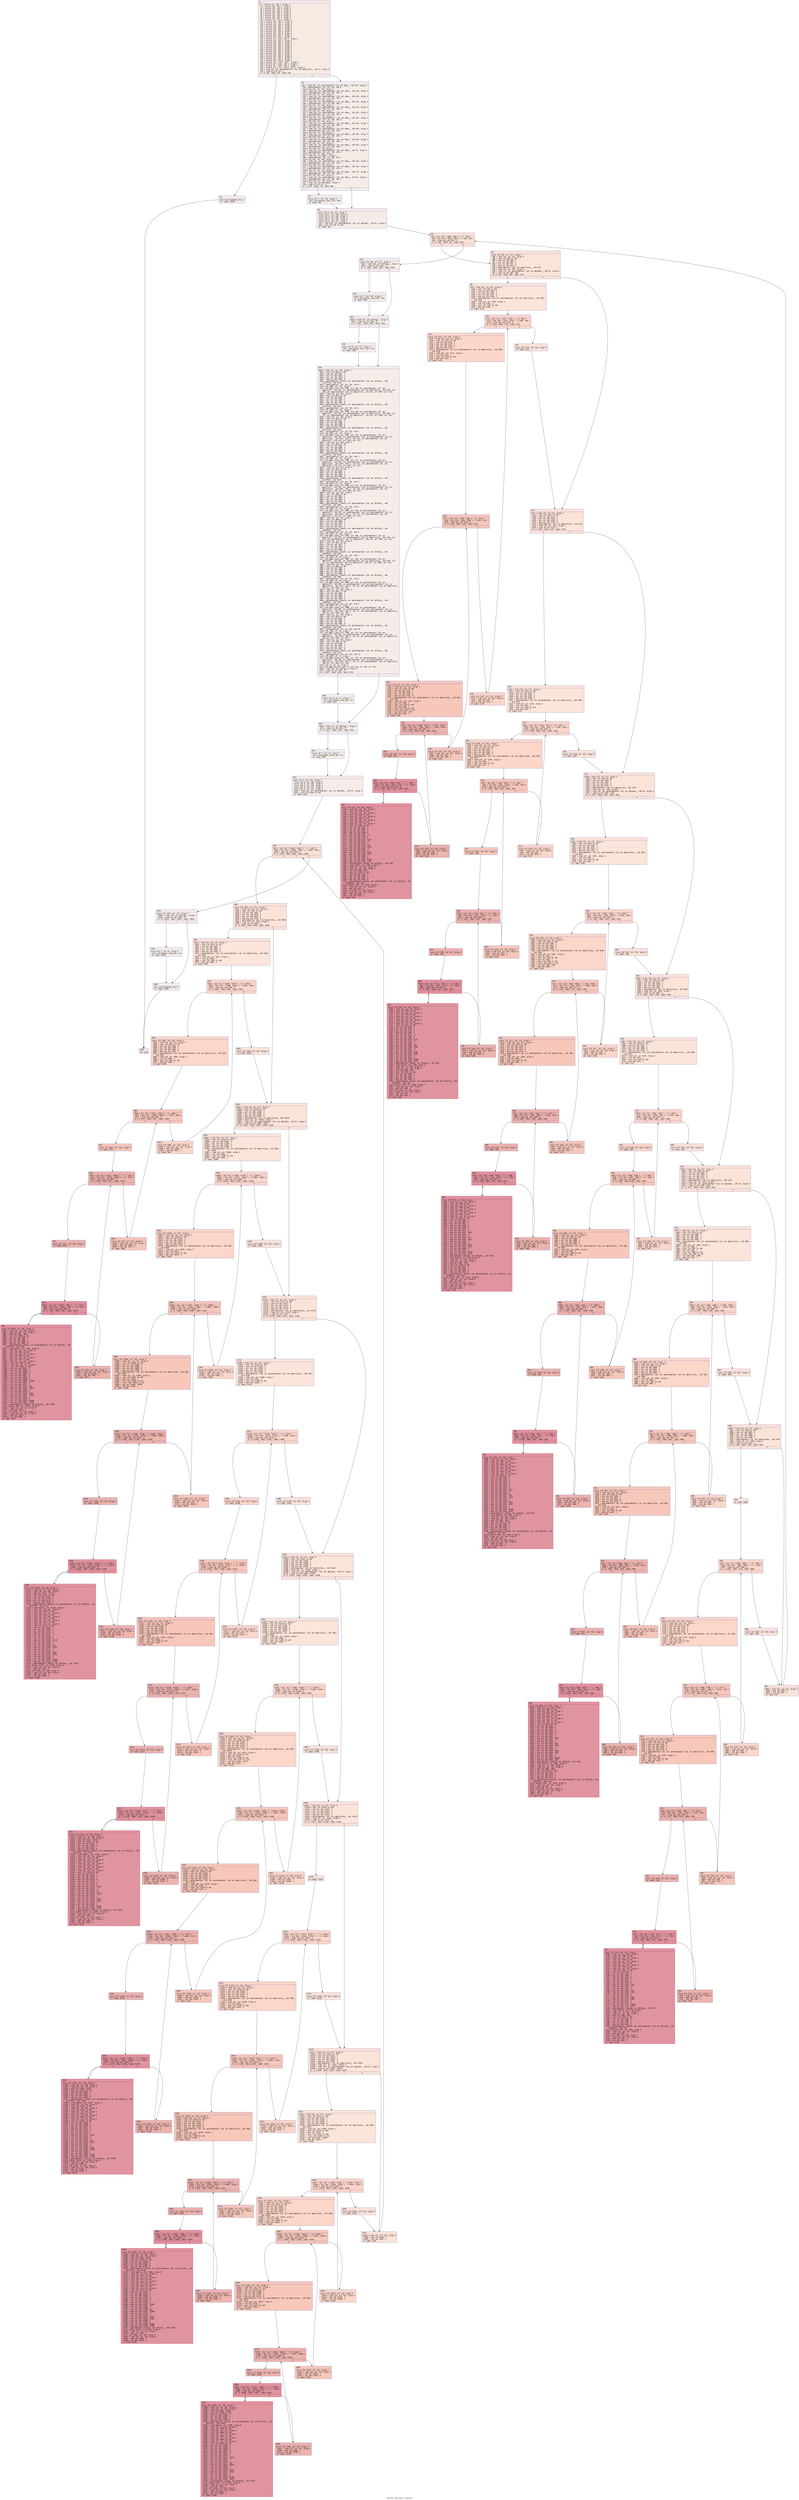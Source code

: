 digraph "CFG for 'copy_faces_' function" {
	label="CFG for 'copy_faces_' function";

	Node0x5641e65f6c70 [shape=record,color="#3d50c3ff", style=filled, fillcolor="#eed0c070" fontname="Courier",label="{0:\l|  %1 = alloca i32, i64 1, align 4\l  %2 = alloca i32, i64 1, align 4\l  %3 = alloca i32, i64 1, align 4\l  %4 = alloca i32, i64 1, align 4\l  %5 = alloca i32, i64 1, align 4\l  %6 = alloca i32, i64 1, align 4\l  %7 = alloca i32, i64 1, align 4\l  %8 = alloca i32, i64 1, align 4\l  %9 = alloca i32, i64 1, align 4\l  %10 = alloca i32, i64 1, align 4\l  %11 = alloca i32, i64 1, align 4\l  %12 = alloca i32, i64 1, align 4\l  %13 = alloca i32, i64 1, align 4\l  %14 = alloca i32, i64 1, align 4\l  %15 = alloca i32, i64 1, align 4\l  %16 = alloca i32, i64 1, align 4\l  %17 = alloca i32, i64 1, align 4\l  %18 = alloca i32, i64 1, align 4\l  %19 = alloca i32, i64 1, align 4\l  %20 = alloca [6 x i32], i64 1, align 4\l  %21 = alloca i32, i64 1, align 4\l  %22 = alloca i32, i64 1, align 4\l  %23 = alloca i32, i64 1, align 4\l  %24 = alloca i32, i64 1, align 4\l  %25 = alloca i32, i64 1, align 4\l  %26 = alloca i32, i64 1, align 4\l  %27 = alloca i32, i64 1, align 4\l  %28 = alloca i32, i64 1, align 4\l  %29 = alloca i32, i64 1, align 4\l  %30 = alloca i32, i64 1, align 4\l  %31 = alloca i32, i64 1, align 4\l  %32 = alloca i32, i64 1, align 4\l  %33 = alloca [12 x i32], i64 1, align 4\l  %34 = alloca [6 x i32], i64 1, align 4\l  %35 = alloca [6 x i32], i64 1, align 4\l  %36 = alloca [12 x [6 x i32]], i64 1, align 4\l  %37 = load i32, ptr getelementptr (i8, ptr @mpistuff_, i64 4), align 4\l  %38 = icmp eq i32 %37, 1\l  br i1 %38, label %39, label %40\l|{<s0>T|<s1>F}}"];
	Node0x5641e65f6c70:s0 -> Node0x5641e65f82f0[tooltip="0 -> 39\nProbability 50.00%" ];
	Node0x5641e65f6c70:s1 -> Node0x5641e65f8340[tooltip="0 -> 40\nProbability 50.00%" ];
	Node0x5641e65f82f0 [shape=record,color="#3d50c3ff", style=filled, fillcolor="#ead5c970" fontname="Courier",label="{39:\l|  call void @compute_rhs_()\l  br label %1656\l}"];
	Node0x5641e65f82f0 -> Node0x5641e65f85d0[tooltip="39 -> 1656\nProbability 100.00%" ];
	Node0x5641e65f8340 [shape=record,color="#3d50c3ff", style=filled, fillcolor="#ead5c970" fontname="Courier",label="{40:\l|  %41 = load i32, ptr getelementptr (i8, ptr @box_, i64 28), align 4\l  %42 = getelementptr i32, ptr %35, i64 0\l  store i32 %41, ptr %42, align 4\l  %43 = load i32, ptr getelementptr (i8, ptr @box_, i64 24), align 4\l  %44 = getelementptr i32, ptr %35, i64 1\l  store i32 %43, ptr %44, align 4\l  %45 = load i32, ptr getelementptr (i8, ptr @box_, i64 36), align 4\l  %46 = getelementptr i32, ptr %35, i64 2\l  store i32 %45, ptr %46, align 4\l  %47 = load i32, ptr getelementptr (i8, ptr @box_, i64 32), align 4\l  %48 = getelementptr i32, ptr %35, i64 3\l  store i32 %47, ptr %48, align 4\l  %49 = load i32, ptr getelementptr (i8, ptr @box_, i64 44), align 4\l  %50 = getelementptr i32, ptr %35, i64 4\l  store i32 %49, ptr %50, align 4\l  %51 = load i32, ptr getelementptr (i8, ptr @box_, i64 40), align 4\l  %52 = getelementptr i32, ptr %35, i64 5\l  store i32 %51, ptr %52, align 4\l  %53 = load i32, ptr getelementptr (i8, ptr @box_, i64 52), align 4\l  %54 = getelementptr i32, ptr %34, i64 0\l  store i32 %53, ptr %54, align 4\l  %55 = load i32, ptr getelementptr (i8, ptr @box_, i64 48), align 4\l  %56 = getelementptr i32, ptr %34, i64 1\l  store i32 %55, ptr %56, align 4\l  %57 = load i32, ptr getelementptr (i8, ptr @box_, i64 60), align 4\l  %58 = getelementptr i32, ptr %34, i64 2\l  store i32 %57, ptr %58, align 4\l  %59 = load i32, ptr getelementptr (i8, ptr @box_, i64 56), align 4\l  %60 = getelementptr i32, ptr %34, i64 3\l  store i32 %59, ptr %60, align 4\l  %61 = load i32, ptr getelementptr (i8, ptr @box_, i64 68), align 4\l  %62 = getelementptr i32, ptr %34, i64 4\l  store i32 %61, ptr %62, align 4\l  %63 = load i32, ptr getelementptr (i8, ptr @box_, i64 64), align 4\l  %64 = getelementptr i32, ptr %34, i64 5\l  store i32 %63, ptr %64, align 4\l  %65 = load i32, ptr getelementptr (i8, ptr @box_, i64 4), align 4\l  %66 = getelementptr i32, ptr %20, i64 0\l  store i32 %65, ptr %66, align 4\l  %67 = load i32, ptr @box_, align 4\l  %68 = getelementptr i32, ptr %20, i64 1\l  store i32 %67, ptr %68, align 4\l  %69 = load i32, ptr getelementptr (i8, ptr @box_, i64 16), align 4\l  %70 = getelementptr i32, ptr %20, i64 2\l  store i32 %69, ptr %70, align 4\l  %71 = load i32, ptr getelementptr (i8, ptr @box_, i64 20), align 4\l  %72 = getelementptr i32, ptr %20, i64 3\l  store i32 %71, ptr %72, align 4\l  %73 = load i32, ptr getelementptr (i8, ptr @box_, i64 12), align 4\l  %74 = getelementptr i32, ptr %20, i64 4\l  store i32 %73, ptr %74, align 4\l  %75 = load i32, ptr getelementptr (i8, ptr @box_, i64 8), align 4\l  %76 = getelementptr i32, ptr %20, i64 5\l  store i32 %75, ptr %76, align 4\l  %77 = load i32, ptr @tflags_, align 4\l  %78 = icmp ne i32 %77, 0\l  br i1 %78, label %79, label %80\l|{<s0>T|<s1>F}}"];
	Node0x5641e65f8340:s0 -> Node0x5641e65fba60[tooltip="40 -> 79\nProbability 62.50%" ];
	Node0x5641e65f8340:s1 -> Node0x5641e65fbab0[tooltip="40 -> 80\nProbability 37.50%" ];
	Node0x5641e65fba60 [shape=record,color="#3d50c3ff", style=filled, fillcolor="#e8d6cc70" fontname="Courier",label="{79:\l|  store i32 7, ptr %19, align 4\l  call void @timer_start_(ptr %19)\l  br label %80\l}"];
	Node0x5641e65fba60 -> Node0x5641e65fbab0[tooltip="79 -> 80\nProbability 100.00%" ];
	Node0x5641e65fbab0 [shape=record,color="#3d50c3ff", style=filled, fillcolor="#ead5c970" fontname="Courier",label="{80:\l|  store i32 0, ptr %27, align 4\l  store i32 0, ptr %28, align 4\l  store i32 0, ptr %29, align 4\l  store i32 0, ptr %30, align 4\l  store i32 0, ptr %31, align 4\l  store i32 0, ptr %32, align 4\l  %81 = load i32, ptr getelementptr (i8, ptr @global_, i64 8), align 4\l  %82 = sext i32 %81 to i64\l  br label %83\l}"];
	Node0x5641e65fbab0 -> Node0x5641e65fc390[tooltip="80 -> 83\nProbability 100.00%" ];
	Node0x5641e65fc390 [shape=record,color="#3d50c3ff", style=filled, fillcolor="#f7bca170" fontname="Courier",label="{83:\l|  %84 = phi i32 [ %809, %807 ], [ 1, %80 ]\l  %85 = phi i64 [ %810, %807 ], [ %82, %80 ]\l  %86 = icmp sgt i64 %85, 0\l  br i1 %86, label %87, label %811\l|{<s0>T|<s1>F}}"];
	Node0x5641e65fc390:s0 -> Node0x5641e65fc750[tooltip="83 -> 87\nProbability 96.88%" ];
	Node0x5641e65fc390:s1 -> Node0x5641e65fc7e0[tooltip="83 -> 811\nProbability 3.12%" ];
	Node0x5641e65fc750 [shape=record,color="#3d50c3ff", style=filled, fillcolor="#f6bfa670" fontname="Courier",label="{87:\l|  store i32 %84, ptr %21, align 4\l  %88 = load i32, ptr %21, align 4\l  %89 = sext i32 %88 to i64\l  %90 = sub nsw i64 %89, 1\l  %91 = mul nsw i64 %90, 1\l  %92 = mul nsw i64 %91, 3\l  %93 = add nsw i64 %92, 0\l  %94 = getelementptr i32, ptr @partition_, i64 %93\l  %95 = load i32, ptr %94, align 4\l  %96 = load i32, ptr getelementptr (i8, ptr @global_, i64 8), align 4\l  %97 = icmp ne i32 %95, %96\l  br i1 %97, label %98, label %215\l|{<s0>T|<s1>F}}"];
	Node0x5641e65fc750:s0 -> Node0x5641e65f9040[tooltip="87 -> 98\nProbability 50.00%" ];
	Node0x5641e65fc750:s1 -> Node0x5641e65f9090[tooltip="87 -> 215\nProbability 50.00%" ];
	Node0x5641e65f9040 [shape=record,color="#3d50c3ff", style=filled, fillcolor="#f5c1a970" fontname="Courier",label="{98:\l|  %99 = load i32, ptr %21, align 4\l  %100 = sext i32 %99 to i64\l  %101 = sub nsw i64 %100, 1\l  %102 = mul nsw i64 %101, 1\l  %103 = mul nsw i64 %102, 3\l  %104 = add nsw i64 %103, 2\l  %105 = getelementptr i32, ptr getelementptr (i8, ptr @partition_, i64 108),\l... i64 %104\l  %106 = load i32, ptr %105, align 4\l  %107 = sub i32 %106, 1\l  %108 = sext i32 %107 to i64\l  %109 = add i64 %108, 1\l  br label %110\l}"];
	Node0x5641e65f9040 -> Node0x5641e65fdf40[tooltip="98 -> 110\nProbability 100.00%" ];
	Node0x5641e65fdf40 [shape=record,color="#3d50c3ff", style=filled, fillcolor="#f6a38570" fontname="Courier",label="{110:\l|  %111 = phi i32 [ %212, %210 ], [ 0, %98 ]\l  %112 = phi i64 [ %213, %210 ], [ %109, %98 ]\l  %113 = icmp sgt i64 %112, 0\l  br i1 %113, label %114, label %214\l|{<s0>T|<s1>F}}"];
	Node0x5641e65fdf40:s0 -> Node0x5641e65fe340[tooltip="110 -> 114\nProbability 96.88%" ];
	Node0x5641e65fdf40:s1 -> Node0x5641e65fe3d0[tooltip="110 -> 214\nProbability 3.12%" ];
	Node0x5641e65fe340 [shape=record,color="#3d50c3ff", style=filled, fillcolor="#f6a38570" fontname="Courier",label="{114:\l|  store i32 %111, ptr %25, align 4\l  %115 = load i32, ptr %21, align 4\l  %116 = sext i32 %115 to i64\l  %117 = sub nsw i64 %116, 1\l  %118 = mul nsw i64 %117, 1\l  %119 = mul nsw i64 %118, 3\l  %120 = add nsw i64 %119, 1\l  %121 = getelementptr i32, ptr getelementptr (i8, ptr @partition_, i64 108),\l... i64 %120\l  %122 = load i32, ptr %121, align 4\l  %123 = sub i32 %122, 1\l  %124 = sext i32 %123 to i64\l  %125 = add i64 %124, 1\l  br label %126\l}"];
	Node0x5641e65fe340 -> Node0x5641e65feb90[tooltip="114 -> 126\nProbability 100.00%" ];
	Node0x5641e65feb90 [shape=record,color="#3d50c3ff", style=filled, fillcolor="#ec7f6370" fontname="Courier",label="{126:\l|  %127 = phi i32 [ %208, %206 ], [ 0, %114 ]\l  %128 = phi i64 [ %209, %206 ], [ %125, %114 ]\l  %129 = icmp sgt i64 %128, 0\l  br i1 %129, label %130, label %210\l|{<s0>T|<s1>F}}"];
	Node0x5641e65feb90:s0 -> Node0x5641e65fef90[tooltip="126 -> 130\nProbability 96.88%" ];
	Node0x5641e65feb90:s1 -> Node0x5641e65fe030[tooltip="126 -> 210\nProbability 3.12%" ];
	Node0x5641e65fef90 [shape=record,color="#3d50c3ff", style=filled, fillcolor="#ec7f6370" fontname="Courier",label="{130:\l|  store i32 %127, ptr %24, align 4\l  %131 = load i32, ptr %21, align 4\l  %132 = sext i32 %131 to i64\l  %133 = sub nsw i64 %132, 1\l  %134 = mul nsw i64 %133, 1\l  %135 = mul nsw i64 %134, 3\l  %136 = add nsw i64 %135, 0\l  %137 = getelementptr i32, ptr getelementptr (i8, ptr @partition_, i64 108),\l... i64 %136\l  %138 = load i32, ptr %137, align 4\l  %139 = sub i32 %138, 2\l  %140 = sext i32 %139 to i64\l  %141 = sub i32 %138, 1\l  %142 = sext i32 %141 to i64\l  %143 = trunc i64 %140 to i32\l  %144 = sub i64 %142, %140\l  %145 = add i64 %144, 1\l  br label %146\l}"];
	Node0x5641e65fef90 -> Node0x5641e65ff950[tooltip="130 -> 146\nProbability 100.00%" ];
	Node0x5641e65ff950 [shape=record,color="#3d50c3ff", style=filled, fillcolor="#d6524470" fontname="Courier",label="{146:\l|  %147 = phi i32 [ %204, %202 ], [ %143, %130 ]\l  %148 = phi i64 [ %205, %202 ], [ %145, %130 ]\l  %149 = icmp sgt i64 %148, 0\l  br i1 %149, label %150, label %206\l|{<s0>T|<s1>F}}"];
	Node0x5641e65ff950:s0 -> Node0x5641e65ffd50[tooltip="146 -> 150\nProbability 96.88%" ];
	Node0x5641e65ff950:s1 -> Node0x5641e65fec80[tooltip="146 -> 206\nProbability 3.12%" ];
	Node0x5641e65ffd50 [shape=record,color="#3d50c3ff", style=filled, fillcolor="#d6524470" fontname="Courier",label="{150:\l|  store i32 %147, ptr %23, align 4\l  br label %151\l}"];
	Node0x5641e65ffd50 -> Node0x5641e65fff30[tooltip="150 -> 151\nProbability 100.00%" ];
	Node0x5641e65fff30 [shape=record,color="#b70d28ff", style=filled, fillcolor="#b70d2870" fontname="Courier",label="{151:\l|  %152 = phi i32 [ %200, %155 ], [ 1, %150 ]\l  %153 = phi i64 [ %201, %155 ], [ 5, %150 ]\l  %154 = icmp sgt i64 %153, 0\l  br i1 %154, label %155, label %202\l|{<s0>T|<s1>F}}"];
	Node0x5641e65fff30:s0 -> Node0x5641e6600020[tooltip="151 -> 155\nProbability 96.88%" ];
	Node0x5641e65fff30:s1 -> Node0x5641e65ffa40[tooltip="151 -> 202\nProbability 3.12%" ];
	Node0x5641e6600020 [shape=record,color="#b70d28ff", style=filled, fillcolor="#b70d2870" fontname="Courier",label="{155:\l|  store i32 %152, ptr %26, align 4\l  %156 = load i32, ptr %26, align 4\l  %157 = sext i32 %156 to i64\l  %158 = load i32, ptr %23, align 4\l  %159 = sext i32 %158 to i64\l  %160 = load i32, ptr %24, align 4\l  %161 = sext i32 %160 to i64\l  %162 = load i32, ptr %25, align 4\l  %163 = sext i32 %162 to i64\l  %164 = load i32, ptr %21, align 4\l  %165 = sext i32 %164 to i64\l  %166 = sub nsw i64 %157, 1\l  %167 = mul nsw i64 %166, 1\l  %168 = mul nsw i64 %167, 1\l  %169 = add nsw i64 %168, 0\l  %170 = sub nsw i64 %159, -2\l  %171 = mul nsw i64 %170, 1\l  %172 = mul nsw i64 %171, 5\l  %173 = add nsw i64 %172, %169\l  %174 = sub nsw i64 %161, -2\l  %175 = mul nsw i64 %174, 1\l  %176 = mul nsw i64 %175, 130\l  %177 = add nsw i64 %176, %173\l  %178 = sub nsw i64 %163, -2\l  %179 = mul nsw i64 %178, 1\l  %180 = mul nsw i64 %179, 3380\l  %181 = add nsw i64 %180, %177\l  %182 = sub nsw i64 %165, 1\l  %183 = mul nsw i64 %182, 1\l  %184 = mul nsw i64 %183, 87880\l  %185 = add nsw i64 %184, %181\l  %186 = getelementptr double, ptr @fields_, i64 %185\l  %187 = load double, ptr %186, align 8\l  %188 = load i32, ptr %42, align 4\l  %189 = load i32, ptr %27, align 4\l  %190 = add i32 %188, %189\l  %191 = sext i32 %190 to i64\l  %192 = sub nsw i64 %191, 1\l  %193 = mul nsw i64 %192, 1\l  %194 = mul nsw i64 %193, 1\l  %195 = add nsw i64 %194, 0\l  %196 = getelementptr double, ptr getelementptr (i8, ptr @fields_, i64\l... 14602424), i64 %195\l  store double %187, ptr %196, align 8\l  %197 = load i32, ptr %27, align 4\l  %198 = add i32 %197, 1\l  store i32 %198, ptr %27, align 4\l  %199 = load i32, ptr %26, align 4\l  %200 = add i32 %199, 1\l  %201 = sub i64 %153, 1\l  br label %151\l}"];
	Node0x5641e6600020 -> Node0x5641e65fff30[tooltip="155 -> 151\nProbability 100.00%" ];
	Node0x5641e65ffa40 [shape=record,color="#3d50c3ff", style=filled, fillcolor="#d6524470" fontname="Courier",label="{202:\l|  store i32 %152, ptr %26, align 4\l  %203 = load i32, ptr %23, align 4\l  %204 = add i32 %203, 1\l  %205 = sub i64 %148, 1\l  br label %146\l}"];
	Node0x5641e65ffa40 -> Node0x5641e65ff950[tooltip="202 -> 146\nProbability 100.00%" ];
	Node0x5641e65fec80 [shape=record,color="#3d50c3ff", style=filled, fillcolor="#ec7f6370" fontname="Courier",label="{206:\l|  store i32 %147, ptr %23, align 4\l  %207 = load i32, ptr %24, align 4\l  %208 = add i32 %207, 1\l  %209 = sub i64 %128, 1\l  br label %126\l}"];
	Node0x5641e65fec80 -> Node0x5641e65feb90[tooltip="206 -> 126\nProbability 100.00%" ];
	Node0x5641e65fe030 [shape=record,color="#3d50c3ff", style=filled, fillcolor="#f6a38570" fontname="Courier",label="{210:\l|  store i32 %127, ptr %24, align 4\l  %211 = load i32, ptr %25, align 4\l  %212 = add i32 %211, 1\l  %213 = sub i64 %112, 1\l  br label %110\l}"];
	Node0x5641e65fe030 -> Node0x5641e65fdf40[tooltip="210 -> 110\nProbability 100.00%" ];
	Node0x5641e65fe3d0 [shape=record,color="#3d50c3ff", style=filled, fillcolor="#f5c1a970" fontname="Courier",label="{214:\l|  store i32 %111, ptr %25, align 4\l  br label %215\l}"];
	Node0x5641e65fe3d0 -> Node0x5641e65f9090[tooltip="214 -> 215\nProbability 100.00%" ];
	Node0x5641e65f9090 [shape=record,color="#3d50c3ff", style=filled, fillcolor="#f6bfa670" fontname="Courier",label="{215:\l|  %216 = load i32, ptr %21, align 4\l  %217 = sext i32 %216 to i64\l  %218 = sub nsw i64 %217, 1\l  %219 = mul nsw i64 %218, 1\l  %220 = mul nsw i64 %219, 3\l  %221 = add nsw i64 %220, 0\l  %222 = getelementptr i32, ptr @partition_, i64 %221\l  %223 = load i32, ptr %222, align 4\l  %224 = icmp ne i32 %223, 1\l  br i1 %224, label %225, label %327\l|{<s0>T|<s1>F}}"];
	Node0x5641e65f9090:s0 -> Node0x5641e6603e50[tooltip="215 -> 225\nProbability 50.00%" ];
	Node0x5641e65f9090:s1 -> Node0x5641e6603ea0[tooltip="215 -> 327\nProbability 50.00%" ];
	Node0x5641e6603e50 [shape=record,color="#3d50c3ff", style=filled, fillcolor="#f5c1a970" fontname="Courier",label="{225:\l|  %226 = load i32, ptr %21, align 4\l  %227 = sext i32 %226 to i64\l  %228 = sub nsw i64 %227, 1\l  %229 = mul nsw i64 %228, 1\l  %230 = mul nsw i64 %229, 3\l  %231 = add nsw i64 %230, 2\l  %232 = getelementptr i32, ptr getelementptr (i8, ptr @partition_, i64 108),\l... i64 %231\l  %233 = load i32, ptr %232, align 4\l  %234 = sub i32 %233, 1\l  %235 = sext i32 %234 to i64\l  %236 = add i64 %235, 1\l  br label %237\l}"];
	Node0x5641e6603e50 -> Node0x5641e6604580[tooltip="225 -> 237\nProbability 100.00%" ];
	Node0x5641e6604580 [shape=record,color="#3d50c3ff", style=filled, fillcolor="#f6a38570" fontname="Courier",label="{237:\l|  %238 = phi i32 [ %324, %322 ], [ 0, %225 ]\l  %239 = phi i64 [ %325, %322 ], [ %236, %225 ]\l  %240 = icmp sgt i64 %239, 0\l  br i1 %240, label %241, label %326\l|{<s0>T|<s1>F}}"];
	Node0x5641e6604580:s0 -> Node0x5641e66048a0[tooltip="237 -> 241\nProbability 96.88%" ];
	Node0x5641e6604580:s1 -> Node0x5641e66048f0[tooltip="237 -> 326\nProbability 3.12%" ];
	Node0x5641e66048a0 [shape=record,color="#3d50c3ff", style=filled, fillcolor="#f6a38570" fontname="Courier",label="{241:\l|  store i32 %238, ptr %25, align 4\l  %242 = load i32, ptr %21, align 4\l  %243 = sext i32 %242 to i64\l  %244 = sub nsw i64 %243, 1\l  %245 = mul nsw i64 %244, 1\l  %246 = mul nsw i64 %245, 3\l  %247 = add nsw i64 %246, 1\l  %248 = getelementptr i32, ptr getelementptr (i8, ptr @partition_, i64 108),\l... i64 %247\l  %249 = load i32, ptr %248, align 4\l  %250 = sub i32 %249, 1\l  %251 = sext i32 %250 to i64\l  %252 = add i64 %251, 1\l  br label %253\l}"];
	Node0x5641e66048a0 -> Node0x5641e6605070[tooltip="241 -> 253\nProbability 100.00%" ];
	Node0x5641e6605070 [shape=record,color="#3d50c3ff", style=filled, fillcolor="#ec7f6370" fontname="Courier",label="{253:\l|  %254 = phi i32 [ %320, %318 ], [ 0, %241 ]\l  %255 = phi i64 [ %321, %318 ], [ %252, %241 ]\l  %256 = icmp sgt i64 %255, 0\l  br i1 %256, label %257, label %322\l|{<s0>T|<s1>F}}"];
	Node0x5641e6605070:s0 -> Node0x5641e6605390[tooltip="253 -> 257\nProbability 96.88%" ];
	Node0x5641e6605070:s1 -> Node0x5641e6604640[tooltip="253 -> 322\nProbability 3.12%" ];
	Node0x5641e6605390 [shape=record,color="#3d50c3ff", style=filled, fillcolor="#ec7f6370" fontname="Courier",label="{257:\l|  store i32 %254, ptr %24, align 4\l  br label %258\l}"];
	Node0x5641e6605390 -> Node0x5641e6605530[tooltip="257 -> 258\nProbability 100.00%" ];
	Node0x5641e6605530 [shape=record,color="#3d50c3ff", style=filled, fillcolor="#d6524470" fontname="Courier",label="{258:\l|  %259 = phi i32 [ %316, %314 ], [ 0, %257 ]\l  %260 = phi i64 [ %317, %314 ], [ 2, %257 ]\l  %261 = icmp sgt i64 %260, 0\l  br i1 %261, label %262, label %318\l|{<s0>T|<s1>F}}"];
	Node0x5641e6605530:s0 -> Node0x5641e6605850[tooltip="258 -> 262\nProbability 96.88%" ];
	Node0x5641e6605530:s1 -> Node0x5641e6605130[tooltip="258 -> 318\nProbability 3.12%" ];
	Node0x5641e6605850 [shape=record,color="#3d50c3ff", style=filled, fillcolor="#d6524470" fontname="Courier",label="{262:\l|  store i32 %259, ptr %23, align 4\l  br label %263\l}"];
	Node0x5641e6605850 -> Node0x5641e66059f0[tooltip="262 -> 263\nProbability 100.00%" ];
	Node0x5641e66059f0 [shape=record,color="#b70d28ff", style=filled, fillcolor="#b70d2870" fontname="Courier",label="{263:\l|  %264 = phi i32 [ %312, %267 ], [ 1, %262 ]\l  %265 = phi i64 [ %313, %267 ], [ 5, %262 ]\l  %266 = icmp sgt i64 %265, 0\l  br i1 %266, label %267, label %314\l|{<s0>T|<s1>F}}"];
	Node0x5641e66059f0:s0 -> Node0x5641e6605ab0[tooltip="263 -> 267\nProbability 96.88%" ];
	Node0x5641e66059f0:s1 -> Node0x5641e66055f0[tooltip="263 -> 314\nProbability 3.12%" ];
	Node0x5641e6605ab0 [shape=record,color="#b70d28ff", style=filled, fillcolor="#b70d2870" fontname="Courier",label="{267:\l|  store i32 %264, ptr %26, align 4\l  %268 = load i32, ptr %26, align 4\l  %269 = sext i32 %268 to i64\l  %270 = load i32, ptr %23, align 4\l  %271 = sext i32 %270 to i64\l  %272 = load i32, ptr %24, align 4\l  %273 = sext i32 %272 to i64\l  %274 = load i32, ptr %25, align 4\l  %275 = sext i32 %274 to i64\l  %276 = load i32, ptr %21, align 4\l  %277 = sext i32 %276 to i64\l  %278 = sub nsw i64 %269, 1\l  %279 = mul nsw i64 %278, 1\l  %280 = mul nsw i64 %279, 1\l  %281 = add nsw i64 %280, 0\l  %282 = sub nsw i64 %271, -2\l  %283 = mul nsw i64 %282, 1\l  %284 = mul nsw i64 %283, 5\l  %285 = add nsw i64 %284, %281\l  %286 = sub nsw i64 %273, -2\l  %287 = mul nsw i64 %286, 1\l  %288 = mul nsw i64 %287, 130\l  %289 = add nsw i64 %288, %285\l  %290 = sub nsw i64 %275, -2\l  %291 = mul nsw i64 %290, 1\l  %292 = mul nsw i64 %291, 3380\l  %293 = add nsw i64 %292, %289\l  %294 = sub nsw i64 %277, 1\l  %295 = mul nsw i64 %294, 1\l  %296 = mul nsw i64 %295, 87880\l  %297 = add nsw i64 %296, %293\l  %298 = getelementptr double, ptr @fields_, i64 %297\l  %299 = load double, ptr %298, align 8\l  %300 = load i32, ptr %44, align 4\l  %301 = load i32, ptr %28, align 4\l  %302 = add i32 %300, %301\l  %303 = sext i32 %302 to i64\l  %304 = sub nsw i64 %303, 1\l  %305 = mul nsw i64 %304, 1\l  %306 = mul nsw i64 %305, 1\l  %307 = add nsw i64 %306, 0\l  %308 = getelementptr double, ptr getelementptr (i8, ptr @fields_, i64\l... 14602424), i64 %307\l  store double %299, ptr %308, align 8\l  %309 = load i32, ptr %28, align 4\l  %310 = add i32 %309, 1\l  store i32 %310, ptr %28, align 4\l  %311 = load i32, ptr %26, align 4\l  %312 = add i32 %311, 1\l  %313 = sub i64 %265, 1\l  br label %263\l}"];
	Node0x5641e6605ab0 -> Node0x5641e66059f0[tooltip="267 -> 263\nProbability 100.00%" ];
	Node0x5641e66055f0 [shape=record,color="#3d50c3ff", style=filled, fillcolor="#d6524470" fontname="Courier",label="{314:\l|  store i32 %264, ptr %26, align 4\l  %315 = load i32, ptr %23, align 4\l  %316 = add i32 %315, 1\l  %317 = sub i64 %260, 1\l  br label %258\l}"];
	Node0x5641e66055f0 -> Node0x5641e6605530[tooltip="314 -> 258\nProbability 100.00%" ];
	Node0x5641e6605130 [shape=record,color="#3d50c3ff", style=filled, fillcolor="#ec7f6370" fontname="Courier",label="{318:\l|  store i32 %259, ptr %23, align 4\l  %319 = load i32, ptr %24, align 4\l  %320 = add i32 %319, 1\l  %321 = sub i64 %255, 1\l  br label %253\l}"];
	Node0x5641e6605130 -> Node0x5641e6605070[tooltip="318 -> 253\nProbability 100.00%" ];
	Node0x5641e6604640 [shape=record,color="#3d50c3ff", style=filled, fillcolor="#f6a38570" fontname="Courier",label="{322:\l|  store i32 %254, ptr %24, align 4\l  %323 = load i32, ptr %25, align 4\l  %324 = add i32 %323, 1\l  %325 = sub i64 %239, 1\l  br label %237\l}"];
	Node0x5641e6604640 -> Node0x5641e6604580[tooltip="322 -> 237\nProbability 100.00%" ];
	Node0x5641e66048f0 [shape=record,color="#3d50c3ff", style=filled, fillcolor="#f5c1a970" fontname="Courier",label="{326:\l|  store i32 %238, ptr %25, align 4\l  br label %327\l}"];
	Node0x5641e66048f0 -> Node0x5641e6603ea0[tooltip="326 -> 327\nProbability 100.00%" ];
	Node0x5641e6603ea0 [shape=record,color="#3d50c3ff", style=filled, fillcolor="#f6bfa670" fontname="Courier",label="{327:\l|  %328 = load i32, ptr %21, align 4\l  %329 = sext i32 %328 to i64\l  %330 = sub nsw i64 %329, 1\l  %331 = mul nsw i64 %330, 1\l  %332 = mul nsw i64 %331, 3\l  %333 = add nsw i64 %332, 1\l  %334 = getelementptr i32, ptr @partition_, i64 %333\l  %335 = load i32, ptr %334, align 4\l  %336 = load i32, ptr getelementptr (i8, ptr @global_, i64 8), align 4\l  %337 = icmp ne i32 %335, %336\l  br i1 %337, label %338, label %455\l|{<s0>T|<s1>F}}"];
	Node0x5641e6603ea0:s0 -> Node0x5641e6608730[tooltip="327 -> 338\nProbability 50.00%" ];
	Node0x5641e6603ea0:s1 -> Node0x5641e6608780[tooltip="327 -> 455\nProbability 50.00%" ];
	Node0x5641e6608730 [shape=record,color="#3d50c3ff", style=filled, fillcolor="#f5c1a970" fontname="Courier",label="{338:\l|  %339 = load i32, ptr %21, align 4\l  %340 = sext i32 %339 to i64\l  %341 = sub nsw i64 %340, 1\l  %342 = mul nsw i64 %341, 1\l  %343 = mul nsw i64 %342, 3\l  %344 = add nsw i64 %343, 2\l  %345 = getelementptr i32, ptr getelementptr (i8, ptr @partition_, i64 108),\l... i64 %344\l  %346 = load i32, ptr %345, align 4\l  %347 = sub i32 %346, 1\l  %348 = sext i32 %347 to i64\l  %349 = add i64 %348, 1\l  br label %350\l}"];
	Node0x5641e6608730 -> Node0x5641e6608e60[tooltip="338 -> 350\nProbability 100.00%" ];
	Node0x5641e6608e60 [shape=record,color="#3d50c3ff", style=filled, fillcolor="#f6a38570" fontname="Courier",label="{350:\l|  %351 = phi i32 [ %452, %450 ], [ 0, %338 ]\l  %352 = phi i64 [ %453, %450 ], [ %349, %338 ]\l  %353 = icmp sgt i64 %352, 0\l  br i1 %353, label %354, label %454\l|{<s0>T|<s1>F}}"];
	Node0x5641e6608e60:s0 -> Node0x5641e6609180[tooltip="350 -> 354\nProbability 96.88%" ];
	Node0x5641e6608e60:s1 -> Node0x5641e66091d0[tooltip="350 -> 454\nProbability 3.12%" ];
	Node0x5641e6609180 [shape=record,color="#3d50c3ff", style=filled, fillcolor="#f6a38570" fontname="Courier",label="{354:\l|  store i32 %351, ptr %25, align 4\l  %355 = load i32, ptr %21, align 4\l  %356 = sext i32 %355 to i64\l  %357 = sub nsw i64 %356, 1\l  %358 = mul nsw i64 %357, 1\l  %359 = mul nsw i64 %358, 3\l  %360 = add nsw i64 %359, 1\l  %361 = getelementptr i32, ptr getelementptr (i8, ptr @partition_, i64 108),\l... i64 %360\l  %362 = load i32, ptr %361, align 4\l  %363 = sub i32 %362, 2\l  %364 = sext i32 %363 to i64\l  %365 = sub i32 %362, 1\l  %366 = sext i32 %365 to i64\l  %367 = trunc i64 %364 to i32\l  %368 = sub i64 %366, %364\l  %369 = add i64 %368, 1\l  br label %370\l}"];
	Node0x5641e6609180 -> Node0x5641e6609b50[tooltip="354 -> 370\nProbability 100.00%" ];
	Node0x5641e6609b50 [shape=record,color="#3d50c3ff", style=filled, fillcolor="#ec7f6370" fontname="Courier",label="{370:\l|  %371 = phi i32 [ %448, %446 ], [ %367, %354 ]\l  %372 = phi i64 [ %449, %446 ], [ %369, %354 ]\l  %373 = icmp sgt i64 %372, 0\l  br i1 %373, label %374, label %450\l|{<s0>T|<s1>F}}"];
	Node0x5641e6609b50:s0 -> Node0x5641e6609e70[tooltip="370 -> 374\nProbability 96.88%" ];
	Node0x5641e6609b50:s1 -> Node0x5641e6608f20[tooltip="370 -> 450\nProbability 3.12%" ];
	Node0x5641e6609e70 [shape=record,color="#3d50c3ff", style=filled, fillcolor="#ec7f6370" fontname="Courier",label="{374:\l|  store i32 %371, ptr %24, align 4\l  %375 = load i32, ptr %21, align 4\l  %376 = sext i32 %375 to i64\l  %377 = sub nsw i64 %376, 1\l  %378 = mul nsw i64 %377, 1\l  %379 = mul nsw i64 %378, 3\l  %380 = add nsw i64 %379, 0\l  %381 = getelementptr i32, ptr getelementptr (i8, ptr @partition_, i64 108),\l... i64 %380\l  %382 = load i32, ptr %381, align 4\l  %383 = sub i32 %382, 1\l  %384 = sext i32 %383 to i64\l  %385 = add i64 %384, 1\l  br label %386\l}"];
	Node0x5641e6609e70 -> Node0x5641e6601950[tooltip="374 -> 386\nProbability 100.00%" ];
	Node0x5641e6601950 [shape=record,color="#3d50c3ff", style=filled, fillcolor="#d6524470" fontname="Courier",label="{386:\l|  %387 = phi i32 [ %444, %442 ], [ 0, %374 ]\l  %388 = phi i64 [ %445, %442 ], [ %385, %374 ]\l  %389 = icmp sgt i64 %388, 0\l  br i1 %389, label %390, label %446\l|{<s0>T|<s1>F}}"];
	Node0x5641e6601950:s0 -> Node0x5641e6601c70[tooltip="386 -> 390\nProbability 96.88%" ];
	Node0x5641e6601950:s1 -> Node0x5641e6609c10[tooltip="386 -> 446\nProbability 3.12%" ];
	Node0x5641e6601c70 [shape=record,color="#3d50c3ff", style=filled, fillcolor="#d6524470" fontname="Courier",label="{390:\l|  store i32 %387, ptr %23, align 4\l  br label %391\l}"];
	Node0x5641e6601c70 -> Node0x5641e6601e10[tooltip="390 -> 391\nProbability 100.00%" ];
	Node0x5641e6601e10 [shape=record,color="#b70d28ff", style=filled, fillcolor="#b70d2870" fontname="Courier",label="{391:\l|  %392 = phi i32 [ %440, %395 ], [ 1, %390 ]\l  %393 = phi i64 [ %441, %395 ], [ 5, %390 ]\l  %394 = icmp sgt i64 %393, 0\l  br i1 %394, label %395, label %442\l|{<s0>T|<s1>F}}"];
	Node0x5641e6601e10:s0 -> Node0x5641e6601ed0[tooltip="391 -> 395\nProbability 96.88%" ];
	Node0x5641e6601e10:s1 -> Node0x5641e6601a10[tooltip="391 -> 442\nProbability 3.12%" ];
	Node0x5641e6601ed0 [shape=record,color="#b70d28ff", style=filled, fillcolor="#b70d2870" fontname="Courier",label="{395:\l|  store i32 %392, ptr %26, align 4\l  %396 = load i32, ptr %26, align 4\l  %397 = sext i32 %396 to i64\l  %398 = load i32, ptr %23, align 4\l  %399 = sext i32 %398 to i64\l  %400 = load i32, ptr %24, align 4\l  %401 = sext i32 %400 to i64\l  %402 = load i32, ptr %25, align 4\l  %403 = sext i32 %402 to i64\l  %404 = load i32, ptr %21, align 4\l  %405 = sext i32 %404 to i64\l  %406 = sub nsw i64 %397, 1\l  %407 = mul nsw i64 %406, 1\l  %408 = mul nsw i64 %407, 1\l  %409 = add nsw i64 %408, 0\l  %410 = sub nsw i64 %399, -2\l  %411 = mul nsw i64 %410, 1\l  %412 = mul nsw i64 %411, 5\l  %413 = add nsw i64 %412, %409\l  %414 = sub nsw i64 %401, -2\l  %415 = mul nsw i64 %414, 1\l  %416 = mul nsw i64 %415, 130\l  %417 = add nsw i64 %416, %413\l  %418 = sub nsw i64 %403, -2\l  %419 = mul nsw i64 %418, 1\l  %420 = mul nsw i64 %419, 3380\l  %421 = add nsw i64 %420, %417\l  %422 = sub nsw i64 %405, 1\l  %423 = mul nsw i64 %422, 1\l  %424 = mul nsw i64 %423, 87880\l  %425 = add nsw i64 %424, %421\l  %426 = getelementptr double, ptr @fields_, i64 %425\l  %427 = load double, ptr %426, align 8\l  %428 = load i32, ptr %46, align 4\l  %429 = load i32, ptr %29, align 4\l  %430 = add i32 %428, %429\l  %431 = sext i32 %430 to i64\l  %432 = sub nsw i64 %431, 1\l  %433 = mul nsw i64 %432, 1\l  %434 = mul nsw i64 %433, 1\l  %435 = add nsw i64 %434, 0\l  %436 = getelementptr double, ptr getelementptr (i8, ptr @fields_, i64\l... 14602424), i64 %435\l  store double %427, ptr %436, align 8\l  %437 = load i32, ptr %29, align 4\l  %438 = add i32 %437, 1\l  store i32 %438, ptr %29, align 4\l  %439 = load i32, ptr %26, align 4\l  %440 = add i32 %439, 1\l  %441 = sub i64 %393, 1\l  br label %391\l}"];
	Node0x5641e6601ed0 -> Node0x5641e6601e10[tooltip="395 -> 391\nProbability 100.00%" ];
	Node0x5641e6601a10 [shape=record,color="#3d50c3ff", style=filled, fillcolor="#d6524470" fontname="Courier",label="{442:\l|  store i32 %392, ptr %26, align 4\l  %443 = load i32, ptr %23, align 4\l  %444 = add i32 %443, 1\l  %445 = sub i64 %388, 1\l  br label %386\l}"];
	Node0x5641e6601a10 -> Node0x5641e6601950[tooltip="442 -> 386\nProbability 100.00%" ];
	Node0x5641e6609c10 [shape=record,color="#3d50c3ff", style=filled, fillcolor="#ec7f6370" fontname="Courier",label="{446:\l|  store i32 %387, ptr %23, align 4\l  %447 = load i32, ptr %24, align 4\l  %448 = add i32 %447, 1\l  %449 = sub i64 %372, 1\l  br label %370\l}"];
	Node0x5641e6609c10 -> Node0x5641e6609b50[tooltip="446 -> 370\nProbability 100.00%" ];
	Node0x5641e6608f20 [shape=record,color="#3d50c3ff", style=filled, fillcolor="#f6a38570" fontname="Courier",label="{450:\l|  store i32 %371, ptr %24, align 4\l  %451 = load i32, ptr %25, align 4\l  %452 = add i32 %451, 1\l  %453 = sub i64 %352, 1\l  br label %350\l}"];
	Node0x5641e6608f20 -> Node0x5641e6608e60[tooltip="450 -> 350\nProbability 100.00%" ];
	Node0x5641e66091d0 [shape=record,color="#3d50c3ff", style=filled, fillcolor="#f5c1a970" fontname="Courier",label="{454:\l|  store i32 %351, ptr %25, align 4\l  br label %455\l}"];
	Node0x5641e66091d0 -> Node0x5641e6608780[tooltip="454 -> 455\nProbability 100.00%" ];
	Node0x5641e6608780 [shape=record,color="#3d50c3ff", style=filled, fillcolor="#f6bfa670" fontname="Courier",label="{455:\l|  %456 = load i32, ptr %21, align 4\l  %457 = sext i32 %456 to i64\l  %458 = sub nsw i64 %457, 1\l  %459 = mul nsw i64 %458, 1\l  %460 = mul nsw i64 %459, 3\l  %461 = add nsw i64 %460, 1\l  %462 = getelementptr i32, ptr @partition_, i64 %461\l  %463 = load i32, ptr %462, align 4\l  %464 = icmp ne i32 %463, 1\l  br i1 %464, label %465, label %567\l|{<s0>T|<s1>F}}"];
	Node0x5641e6608780:s0 -> Node0x5641e660f780[tooltip="455 -> 465\nProbability 50.00%" ];
	Node0x5641e6608780:s1 -> Node0x5641e660f7d0[tooltip="455 -> 567\nProbability 50.00%" ];
	Node0x5641e660f780 [shape=record,color="#3d50c3ff", style=filled, fillcolor="#f5c1a970" fontname="Courier",label="{465:\l|  %466 = load i32, ptr %21, align 4\l  %467 = sext i32 %466 to i64\l  %468 = sub nsw i64 %467, 1\l  %469 = mul nsw i64 %468, 1\l  %470 = mul nsw i64 %469, 3\l  %471 = add nsw i64 %470, 2\l  %472 = getelementptr i32, ptr getelementptr (i8, ptr @partition_, i64 108),\l... i64 %471\l  %473 = load i32, ptr %472, align 4\l  %474 = sub i32 %473, 1\l  %475 = sext i32 %474 to i64\l  %476 = add i64 %475, 1\l  br label %477\l}"];
	Node0x5641e660f780 -> Node0x5641e660feb0[tooltip="465 -> 477\nProbability 100.00%" ];
	Node0x5641e660feb0 [shape=record,color="#3d50c3ff", style=filled, fillcolor="#f6a38570" fontname="Courier",label="{477:\l|  %478 = phi i32 [ %564, %562 ], [ 0, %465 ]\l  %479 = phi i64 [ %565, %562 ], [ %476, %465 ]\l  %480 = icmp sgt i64 %479, 0\l  br i1 %480, label %481, label %566\l|{<s0>T|<s1>F}}"];
	Node0x5641e660feb0:s0 -> Node0x5641e66101d0[tooltip="477 -> 481\nProbability 96.88%" ];
	Node0x5641e660feb0:s1 -> Node0x5641e6610220[tooltip="477 -> 566\nProbability 3.12%" ];
	Node0x5641e66101d0 [shape=record,color="#3d50c3ff", style=filled, fillcolor="#f6a38570" fontname="Courier",label="{481:\l|  store i32 %478, ptr %25, align 4\l  br label %482\l}"];
	Node0x5641e66101d0 -> Node0x5641e66103c0[tooltip="481 -> 482\nProbability 100.00%" ];
	Node0x5641e66103c0 [shape=record,color="#3d50c3ff", style=filled, fillcolor="#ec7f6370" fontname="Courier",label="{482:\l|  %483 = phi i32 [ %560, %558 ], [ 0, %481 ]\l  %484 = phi i64 [ %561, %558 ], [ 2, %481 ]\l  %485 = icmp sgt i64 %484, 0\l  br i1 %485, label %486, label %562\l|{<s0>T|<s1>F}}"];
	Node0x5641e66103c0:s0 -> Node0x5641e66106e0[tooltip="482 -> 486\nProbability 96.88%" ];
	Node0x5641e66103c0:s1 -> Node0x5641e660ff70[tooltip="482 -> 562\nProbability 3.12%" ];
	Node0x5641e66106e0 [shape=record,color="#3d50c3ff", style=filled, fillcolor="#ec7f6370" fontname="Courier",label="{486:\l|  store i32 %483, ptr %24, align 4\l  %487 = load i32, ptr %21, align 4\l  %488 = sext i32 %487 to i64\l  %489 = sub nsw i64 %488, 1\l  %490 = mul nsw i64 %489, 1\l  %491 = mul nsw i64 %490, 3\l  %492 = add nsw i64 %491, 0\l  %493 = getelementptr i32, ptr getelementptr (i8, ptr @partition_, i64 108),\l... i64 %492\l  %494 = load i32, ptr %493, align 4\l  %495 = sub i32 %494, 1\l  %496 = sext i32 %495 to i64\l  %497 = add i64 %496, 1\l  br label %498\l}"];
	Node0x5641e66106e0 -> Node0x5641e6610e60[tooltip="486 -> 498\nProbability 100.00%" ];
	Node0x5641e6610e60 [shape=record,color="#3d50c3ff", style=filled, fillcolor="#d6524470" fontname="Courier",label="{498:\l|  %499 = phi i32 [ %556, %554 ], [ 0, %486 ]\l  %500 = phi i64 [ %557, %554 ], [ %497, %486 ]\l  %501 = icmp sgt i64 %500, 0\l  br i1 %501, label %502, label %558\l|{<s0>T|<s1>F}}"];
	Node0x5641e6610e60:s0 -> Node0x5641e6611180[tooltip="498 -> 502\nProbability 96.88%" ];
	Node0x5641e6610e60:s1 -> Node0x5641e6610480[tooltip="498 -> 558\nProbability 3.12%" ];
	Node0x5641e6611180 [shape=record,color="#3d50c3ff", style=filled, fillcolor="#d6524470" fontname="Courier",label="{502:\l|  store i32 %499, ptr %23, align 4\l  br label %503\l}"];
	Node0x5641e6611180 -> Node0x5641e6611320[tooltip="502 -> 503\nProbability 100.00%" ];
	Node0x5641e6611320 [shape=record,color="#b70d28ff", style=filled, fillcolor="#b70d2870" fontname="Courier",label="{503:\l|  %504 = phi i32 [ %552, %507 ], [ 1, %502 ]\l  %505 = phi i64 [ %553, %507 ], [ 5, %502 ]\l  %506 = icmp sgt i64 %505, 0\l  br i1 %506, label %507, label %554\l|{<s0>T|<s1>F}}"];
	Node0x5641e6611320:s0 -> Node0x5641e66113e0[tooltip="503 -> 507\nProbability 96.88%" ];
	Node0x5641e6611320:s1 -> Node0x5641e6610f20[tooltip="503 -> 554\nProbability 3.12%" ];
	Node0x5641e66113e0 [shape=record,color="#b70d28ff", style=filled, fillcolor="#b70d2870" fontname="Courier",label="{507:\l|  store i32 %504, ptr %26, align 4\l  %508 = load i32, ptr %26, align 4\l  %509 = sext i32 %508 to i64\l  %510 = load i32, ptr %23, align 4\l  %511 = sext i32 %510 to i64\l  %512 = load i32, ptr %24, align 4\l  %513 = sext i32 %512 to i64\l  %514 = load i32, ptr %25, align 4\l  %515 = sext i32 %514 to i64\l  %516 = load i32, ptr %21, align 4\l  %517 = sext i32 %516 to i64\l  %518 = sub nsw i64 %509, 1\l  %519 = mul nsw i64 %518, 1\l  %520 = mul nsw i64 %519, 1\l  %521 = add nsw i64 %520, 0\l  %522 = sub nsw i64 %511, -2\l  %523 = mul nsw i64 %522, 1\l  %524 = mul nsw i64 %523, 5\l  %525 = add nsw i64 %524, %521\l  %526 = sub nsw i64 %513, -2\l  %527 = mul nsw i64 %526, 1\l  %528 = mul nsw i64 %527, 130\l  %529 = add nsw i64 %528, %525\l  %530 = sub nsw i64 %515, -2\l  %531 = mul nsw i64 %530, 1\l  %532 = mul nsw i64 %531, 3380\l  %533 = add nsw i64 %532, %529\l  %534 = sub nsw i64 %517, 1\l  %535 = mul nsw i64 %534, 1\l  %536 = mul nsw i64 %535, 87880\l  %537 = add nsw i64 %536, %533\l  %538 = getelementptr double, ptr @fields_, i64 %537\l  %539 = load double, ptr %538, align 8\l  %540 = load i32, ptr %48, align 4\l  %541 = load i32, ptr %30, align 4\l  %542 = add i32 %540, %541\l  %543 = sext i32 %542 to i64\l  %544 = sub nsw i64 %543, 1\l  %545 = mul nsw i64 %544, 1\l  %546 = mul nsw i64 %545, 1\l  %547 = add nsw i64 %546, 0\l  %548 = getelementptr double, ptr getelementptr (i8, ptr @fields_, i64\l... 14602424), i64 %547\l  store double %539, ptr %548, align 8\l  %549 = load i32, ptr %30, align 4\l  %550 = add i32 %549, 1\l  store i32 %550, ptr %30, align 4\l  %551 = load i32, ptr %26, align 4\l  %552 = add i32 %551, 1\l  %553 = sub i64 %505, 1\l  br label %503\l}"];
	Node0x5641e66113e0 -> Node0x5641e6611320[tooltip="507 -> 503\nProbability 100.00%" ];
	Node0x5641e6610f20 [shape=record,color="#3d50c3ff", style=filled, fillcolor="#d6524470" fontname="Courier",label="{554:\l|  store i32 %504, ptr %26, align 4\l  %555 = load i32, ptr %23, align 4\l  %556 = add i32 %555, 1\l  %557 = sub i64 %500, 1\l  br label %498\l}"];
	Node0x5641e6610f20 -> Node0x5641e6610e60[tooltip="554 -> 498\nProbability 100.00%" ];
	Node0x5641e6610480 [shape=record,color="#3d50c3ff", style=filled, fillcolor="#ec7f6370" fontname="Courier",label="{558:\l|  store i32 %499, ptr %23, align 4\l  %559 = load i32, ptr %24, align 4\l  %560 = add i32 %559, 1\l  %561 = sub i64 %484, 1\l  br label %482\l}"];
	Node0x5641e6610480 -> Node0x5641e66103c0[tooltip="558 -> 482\nProbability 100.00%" ];
	Node0x5641e660ff70 [shape=record,color="#3d50c3ff", style=filled, fillcolor="#f6a38570" fontname="Courier",label="{562:\l|  store i32 %483, ptr %24, align 4\l  %563 = load i32, ptr %25, align 4\l  %564 = add i32 %563, 1\l  %565 = sub i64 %479, 1\l  br label %477\l}"];
	Node0x5641e660ff70 -> Node0x5641e660feb0[tooltip="562 -> 477\nProbability 100.00%" ];
	Node0x5641e6610220 [shape=record,color="#3d50c3ff", style=filled, fillcolor="#f5c1a970" fontname="Courier",label="{566:\l|  store i32 %478, ptr %25, align 4\l  br label %567\l}"];
	Node0x5641e6610220 -> Node0x5641e660f7d0[tooltip="566 -> 567\nProbability 100.00%" ];
	Node0x5641e660f7d0 [shape=record,color="#3d50c3ff", style=filled, fillcolor="#f6bfa670" fontname="Courier",label="{567:\l|  %568 = load i32, ptr %21, align 4\l  %569 = sext i32 %568 to i64\l  %570 = sub nsw i64 %569, 1\l  %571 = mul nsw i64 %570, 1\l  %572 = mul nsw i64 %571, 3\l  %573 = add nsw i64 %572, 2\l  %574 = getelementptr i32, ptr @partition_, i64 %573\l  %575 = load i32, ptr %574, align 4\l  %576 = load i32, ptr getelementptr (i8, ptr @global_, i64 8), align 4\l  %577 = icmp ne i32 %575, %576\l  br i1 %577, label %578, label %695\l|{<s0>T|<s1>F}}"];
	Node0x5641e660f7d0:s0 -> Node0x5641e6614060[tooltip="567 -> 578\nProbability 50.00%" ];
	Node0x5641e660f7d0:s1 -> Node0x5641e66140b0[tooltip="567 -> 695\nProbability 50.00%" ];
	Node0x5641e6614060 [shape=record,color="#3d50c3ff", style=filled, fillcolor="#f5c1a970" fontname="Courier",label="{578:\l|  %579 = load i32, ptr %21, align 4\l  %580 = sext i32 %579 to i64\l  %581 = sub nsw i64 %580, 1\l  %582 = mul nsw i64 %581, 1\l  %583 = mul nsw i64 %582, 3\l  %584 = add nsw i64 %583, 2\l  %585 = getelementptr i32, ptr getelementptr (i8, ptr @partition_, i64 108),\l... i64 %584\l  %586 = load i32, ptr %585, align 4\l  %587 = sub i32 %586, 2\l  %588 = sext i32 %587 to i64\l  %589 = sub i32 %586, 1\l  %590 = sext i32 %589 to i64\l  %591 = trunc i64 %588 to i32\l  %592 = sub i64 %590, %588\l  %593 = add i64 %592, 1\l  br label %594\l}"];
	Node0x5641e6614060 -> Node0x5641e6614990[tooltip="578 -> 594\nProbability 100.00%" ];
	Node0x5641e6614990 [shape=record,color="#3d50c3ff", style=filled, fillcolor="#f6a38570" fontname="Courier",label="{594:\l|  %595 = phi i32 [ %692, %690 ], [ %591, %578 ]\l  %596 = phi i64 [ %693, %690 ], [ %593, %578 ]\l  %597 = icmp sgt i64 %596, 0\l  br i1 %597, label %598, label %694\l|{<s0>T|<s1>F}}"];
	Node0x5641e6614990:s0 -> Node0x5641e6614cb0[tooltip="594 -> 598\nProbability 96.88%" ];
	Node0x5641e6614990:s1 -> Node0x5641e6614d00[tooltip="594 -> 694\nProbability 3.12%" ];
	Node0x5641e6614cb0 [shape=record,color="#3d50c3ff", style=filled, fillcolor="#f6a38570" fontname="Courier",label="{598:\l|  store i32 %595, ptr %25, align 4\l  %599 = load i32, ptr %21, align 4\l  %600 = sext i32 %599 to i64\l  %601 = sub nsw i64 %600, 1\l  %602 = mul nsw i64 %601, 1\l  %603 = mul nsw i64 %602, 3\l  %604 = add nsw i64 %603, 1\l  %605 = getelementptr i32, ptr getelementptr (i8, ptr @partition_, i64 108),\l... i64 %604\l  %606 = load i32, ptr %605, align 4\l  %607 = sub i32 %606, 1\l  %608 = sext i32 %607 to i64\l  %609 = add i64 %608, 1\l  br label %610\l}"];
	Node0x5641e6614cb0 -> Node0x5641e6615480[tooltip="598 -> 610\nProbability 100.00%" ];
	Node0x5641e6615480 [shape=record,color="#3d50c3ff", style=filled, fillcolor="#ec7f6370" fontname="Courier",label="{610:\l|  %611 = phi i32 [ %688, %686 ], [ 0, %598 ]\l  %612 = phi i64 [ %689, %686 ], [ %609, %598 ]\l  %613 = icmp sgt i64 %612, 0\l  br i1 %613, label %614, label %690\l|{<s0>T|<s1>F}}"];
	Node0x5641e6615480:s0 -> Node0x5641e66157a0[tooltip="610 -> 614\nProbability 96.88%" ];
	Node0x5641e6615480:s1 -> Node0x5641e6614a50[tooltip="610 -> 690\nProbability 3.12%" ];
	Node0x5641e66157a0 [shape=record,color="#3d50c3ff", style=filled, fillcolor="#ec7f6370" fontname="Courier",label="{614:\l|  store i32 %611, ptr %24, align 4\l  %615 = load i32, ptr %21, align 4\l  %616 = sext i32 %615 to i64\l  %617 = sub nsw i64 %616, 1\l  %618 = mul nsw i64 %617, 1\l  %619 = mul nsw i64 %618, 3\l  %620 = add nsw i64 %619, 0\l  %621 = getelementptr i32, ptr getelementptr (i8, ptr @partition_, i64 108),\l... i64 %620\l  %622 = load i32, ptr %621, align 4\l  %623 = sub i32 %622, 1\l  %624 = sext i32 %623 to i64\l  %625 = add i64 %624, 1\l  br label %626\l}"];
	Node0x5641e66157a0 -> Node0x5641e6615f20[tooltip="614 -> 626\nProbability 100.00%" ];
	Node0x5641e6615f20 [shape=record,color="#3d50c3ff", style=filled, fillcolor="#d6524470" fontname="Courier",label="{626:\l|  %627 = phi i32 [ %684, %682 ], [ 0, %614 ]\l  %628 = phi i64 [ %685, %682 ], [ %625, %614 ]\l  %629 = icmp sgt i64 %628, 0\l  br i1 %629, label %630, label %686\l|{<s0>T|<s1>F}}"];
	Node0x5641e6615f20:s0 -> Node0x5641e6616240[tooltip="626 -> 630\nProbability 96.88%" ];
	Node0x5641e6615f20:s1 -> Node0x5641e6615540[tooltip="626 -> 686\nProbability 3.12%" ];
	Node0x5641e6616240 [shape=record,color="#3d50c3ff", style=filled, fillcolor="#d6524470" fontname="Courier",label="{630:\l|  store i32 %627, ptr %23, align 4\l  br label %631\l}"];
	Node0x5641e6616240 -> Node0x5641e66163e0[tooltip="630 -> 631\nProbability 100.00%" ];
	Node0x5641e66163e0 [shape=record,color="#b70d28ff", style=filled, fillcolor="#b70d2870" fontname="Courier",label="{631:\l|  %632 = phi i32 [ %680, %635 ], [ 1, %630 ]\l  %633 = phi i64 [ %681, %635 ], [ 5, %630 ]\l  %634 = icmp sgt i64 %633, 0\l  br i1 %634, label %635, label %682\l|{<s0>T|<s1>F}}"];
	Node0x5641e66163e0:s0 -> Node0x5641e66164a0[tooltip="631 -> 635\nProbability 96.88%" ];
	Node0x5641e66163e0:s1 -> Node0x5641e6615fe0[tooltip="631 -> 682\nProbability 3.12%" ];
	Node0x5641e66164a0 [shape=record,color="#b70d28ff", style=filled, fillcolor="#b70d2870" fontname="Courier",label="{635:\l|  store i32 %632, ptr %26, align 4\l  %636 = load i32, ptr %26, align 4\l  %637 = sext i32 %636 to i64\l  %638 = load i32, ptr %23, align 4\l  %639 = sext i32 %638 to i64\l  %640 = load i32, ptr %24, align 4\l  %641 = sext i32 %640 to i64\l  %642 = load i32, ptr %25, align 4\l  %643 = sext i32 %642 to i64\l  %644 = load i32, ptr %21, align 4\l  %645 = sext i32 %644 to i64\l  %646 = sub nsw i64 %637, 1\l  %647 = mul nsw i64 %646, 1\l  %648 = mul nsw i64 %647, 1\l  %649 = add nsw i64 %648, 0\l  %650 = sub nsw i64 %639, -2\l  %651 = mul nsw i64 %650, 1\l  %652 = mul nsw i64 %651, 5\l  %653 = add nsw i64 %652, %649\l  %654 = sub nsw i64 %641, -2\l  %655 = mul nsw i64 %654, 1\l  %656 = mul nsw i64 %655, 130\l  %657 = add nsw i64 %656, %653\l  %658 = sub nsw i64 %643, -2\l  %659 = mul nsw i64 %658, 1\l  %660 = mul nsw i64 %659, 3380\l  %661 = add nsw i64 %660, %657\l  %662 = sub nsw i64 %645, 1\l  %663 = mul nsw i64 %662, 1\l  %664 = mul nsw i64 %663, 87880\l  %665 = add nsw i64 %664, %661\l  %666 = getelementptr double, ptr @fields_, i64 %665\l  %667 = load double, ptr %666, align 8\l  %668 = load i32, ptr %50, align 4\l  %669 = load i32, ptr %31, align 4\l  %670 = add i32 %668, %669\l  %671 = sext i32 %670 to i64\l  %672 = sub nsw i64 %671, 1\l  %673 = mul nsw i64 %672, 1\l  %674 = mul nsw i64 %673, 1\l  %675 = add nsw i64 %674, 0\l  %676 = getelementptr double, ptr getelementptr (i8, ptr @fields_, i64\l... 14602424), i64 %675\l  store double %667, ptr %676, align 8\l  %677 = load i32, ptr %31, align 4\l  %678 = add i32 %677, 1\l  store i32 %678, ptr %31, align 4\l  %679 = load i32, ptr %26, align 4\l  %680 = add i32 %679, 1\l  %681 = sub i64 %633, 1\l  br label %631\l}"];
	Node0x5641e66164a0 -> Node0x5641e66163e0[tooltip="635 -> 631\nProbability 100.00%" ];
	Node0x5641e6615fe0 [shape=record,color="#3d50c3ff", style=filled, fillcolor="#d6524470" fontname="Courier",label="{682:\l|  store i32 %632, ptr %26, align 4\l  %683 = load i32, ptr %23, align 4\l  %684 = add i32 %683, 1\l  %685 = sub i64 %628, 1\l  br label %626\l}"];
	Node0x5641e6615fe0 -> Node0x5641e6615f20[tooltip="682 -> 626\nProbability 100.00%" ];
	Node0x5641e6615540 [shape=record,color="#3d50c3ff", style=filled, fillcolor="#ec7f6370" fontname="Courier",label="{686:\l|  store i32 %627, ptr %23, align 4\l  %687 = load i32, ptr %24, align 4\l  %688 = add i32 %687, 1\l  %689 = sub i64 %612, 1\l  br label %610\l}"];
	Node0x5641e6615540 -> Node0x5641e6615480[tooltip="686 -> 610\nProbability 100.00%" ];
	Node0x5641e6614a50 [shape=record,color="#3d50c3ff", style=filled, fillcolor="#f6a38570" fontname="Courier",label="{690:\l|  store i32 %611, ptr %24, align 4\l  %691 = load i32, ptr %25, align 4\l  %692 = add i32 %691, 1\l  %693 = sub i64 %596, 1\l  br label %594\l}"];
	Node0x5641e6614a50 -> Node0x5641e6614990[tooltip="690 -> 594\nProbability 100.00%" ];
	Node0x5641e6614d00 [shape=record,color="#3d50c3ff", style=filled, fillcolor="#f5c1a970" fontname="Courier",label="{694:\l|  store i32 %595, ptr %25, align 4\l  br label %695\l}"];
	Node0x5641e6614d00 -> Node0x5641e66140b0[tooltip="694 -> 695\nProbability 100.00%" ];
	Node0x5641e66140b0 [shape=record,color="#3d50c3ff", style=filled, fillcolor="#f6bfa670" fontname="Courier",label="{695:\l|  %696 = load i32, ptr %21, align 4\l  %697 = sext i32 %696 to i64\l  %698 = sub nsw i64 %697, 1\l  %699 = mul nsw i64 %698, 1\l  %700 = mul nsw i64 %699, 3\l  %701 = add nsw i64 %700, 2\l  %702 = getelementptr i32, ptr @partition_, i64 %701\l  %703 = load i32, ptr %702, align 4\l  %704 = icmp ne i32 %703, 1\l  br i1 %704, label %705, label %807\l|{<s0>T|<s1>F}}"];
	Node0x5641e66140b0:s0 -> Node0x5641e66190a0[tooltip="695 -> 705\nProbability 50.00%" ];
	Node0x5641e66140b0:s1 -> Node0x5641e65fc480[tooltip="695 -> 807\nProbability 50.00%" ];
	Node0x5641e66190a0 [shape=record,color="#3d50c3ff", style=filled, fillcolor="#f5c1a970" fontname="Courier",label="{705:\l|  br label %706\l}"];
	Node0x5641e66190a0 -> Node0x5641e66191a0[tooltip="705 -> 706\nProbability 100.00%" ];
	Node0x5641e66191a0 [shape=record,color="#3d50c3ff", style=filled, fillcolor="#f6a38570" fontname="Courier",label="{706:\l|  %707 = phi i32 [ %804, %802 ], [ 0, %705 ]\l  %708 = phi i64 [ %805, %802 ], [ 2, %705 ]\l  %709 = icmp sgt i64 %708, 0\l  br i1 %709, label %710, label %806\l|{<s0>T|<s1>F}}"];
	Node0x5641e66191a0:s0 -> Node0x5641e66194c0[tooltip="706 -> 710\nProbability 96.88%" ];
	Node0x5641e66191a0:s1 -> Node0x5641e6619510[tooltip="706 -> 806\nProbability 3.12%" ];
	Node0x5641e66194c0 [shape=record,color="#3d50c3ff", style=filled, fillcolor="#f6a38570" fontname="Courier",label="{710:\l|  store i32 %707, ptr %25, align 4\l  %711 = load i32, ptr %21, align 4\l  %712 = sext i32 %711 to i64\l  %713 = sub nsw i64 %712, 1\l  %714 = mul nsw i64 %713, 1\l  %715 = mul nsw i64 %714, 3\l  %716 = add nsw i64 %715, 1\l  %717 = getelementptr i32, ptr getelementptr (i8, ptr @partition_, i64 108),\l... i64 %716\l  %718 = load i32, ptr %717, align 4\l  %719 = sub i32 %718, 1\l  %720 = sext i32 %719 to i64\l  %721 = add i64 %720, 1\l  br label %722\l}"];
	Node0x5641e66194c0 -> Node0x5641e6619c90[tooltip="710 -> 722\nProbability 100.00%" ];
	Node0x5641e6619c90 [shape=record,color="#3d50c3ff", style=filled, fillcolor="#ec7f6370" fontname="Courier",label="{722:\l|  %723 = phi i32 [ %800, %798 ], [ 0, %710 ]\l  %724 = phi i64 [ %801, %798 ], [ %721, %710 ]\l  %725 = icmp sgt i64 %724, 0\l  br i1 %725, label %726, label %802\l|{<s0>T|<s1>F}}"];
	Node0x5641e6619c90:s0 -> Node0x5641e6619fb0[tooltip="722 -> 726\nProbability 96.88%" ];
	Node0x5641e6619c90:s1 -> Node0x5641e6619260[tooltip="722 -> 802\nProbability 3.12%" ];
	Node0x5641e6619fb0 [shape=record,color="#3d50c3ff", style=filled, fillcolor="#ec7f6370" fontname="Courier",label="{726:\l|  store i32 %723, ptr %24, align 4\l  %727 = load i32, ptr %21, align 4\l  %728 = sext i32 %727 to i64\l  %729 = sub nsw i64 %728, 1\l  %730 = mul nsw i64 %729, 1\l  %731 = mul nsw i64 %730, 3\l  %732 = add nsw i64 %731, 0\l  %733 = getelementptr i32, ptr getelementptr (i8, ptr @partition_, i64 108),\l... i64 %732\l  %734 = load i32, ptr %733, align 4\l  %735 = sub i32 %734, 1\l  %736 = sext i32 %735 to i64\l  %737 = add i64 %736, 1\l  br label %738\l}"];
	Node0x5641e6619fb0 -> Node0x5641e661a730[tooltip="726 -> 738\nProbability 100.00%" ];
	Node0x5641e661a730 [shape=record,color="#3d50c3ff", style=filled, fillcolor="#d6524470" fontname="Courier",label="{738:\l|  %739 = phi i32 [ %796, %794 ], [ 0, %726 ]\l  %740 = phi i64 [ %797, %794 ], [ %737, %726 ]\l  %741 = icmp sgt i64 %740, 0\l  br i1 %741, label %742, label %798\l|{<s0>T|<s1>F}}"];
	Node0x5641e661a730:s0 -> Node0x5641e661aa50[tooltip="738 -> 742\nProbability 96.88%" ];
	Node0x5641e661a730:s1 -> Node0x5641e6619d50[tooltip="738 -> 798\nProbability 3.12%" ];
	Node0x5641e661aa50 [shape=record,color="#3d50c3ff", style=filled, fillcolor="#d6524470" fontname="Courier",label="{742:\l|  store i32 %739, ptr %23, align 4\l  br label %743\l}"];
	Node0x5641e661aa50 -> Node0x5641e661abf0[tooltip="742 -> 743\nProbability 100.00%" ];
	Node0x5641e661abf0 [shape=record,color="#b70d28ff", style=filled, fillcolor="#b70d2870" fontname="Courier",label="{743:\l|  %744 = phi i32 [ %792, %747 ], [ 1, %742 ]\l  %745 = phi i64 [ %793, %747 ], [ 5, %742 ]\l  %746 = icmp sgt i64 %745, 0\l  br i1 %746, label %747, label %794\l|{<s0>T|<s1>F}}"];
	Node0x5641e661abf0:s0 -> Node0x5641e661acb0[tooltip="743 -> 747\nProbability 96.88%" ];
	Node0x5641e661abf0:s1 -> Node0x5641e661a7f0[tooltip="743 -> 794\nProbability 3.12%" ];
	Node0x5641e661acb0 [shape=record,color="#b70d28ff", style=filled, fillcolor="#b70d2870" fontname="Courier",label="{747:\l|  store i32 %744, ptr %26, align 4\l  %748 = load i32, ptr %26, align 4\l  %749 = sext i32 %748 to i64\l  %750 = load i32, ptr %23, align 4\l  %751 = sext i32 %750 to i64\l  %752 = load i32, ptr %24, align 4\l  %753 = sext i32 %752 to i64\l  %754 = load i32, ptr %25, align 4\l  %755 = sext i32 %754 to i64\l  %756 = load i32, ptr %21, align 4\l  %757 = sext i32 %756 to i64\l  %758 = sub nsw i64 %749, 1\l  %759 = mul nsw i64 %758, 1\l  %760 = mul nsw i64 %759, 1\l  %761 = add nsw i64 %760, 0\l  %762 = sub nsw i64 %751, -2\l  %763 = mul nsw i64 %762, 1\l  %764 = mul nsw i64 %763, 5\l  %765 = add nsw i64 %764, %761\l  %766 = sub nsw i64 %753, -2\l  %767 = mul nsw i64 %766, 1\l  %768 = mul nsw i64 %767, 130\l  %769 = add nsw i64 %768, %765\l  %770 = sub nsw i64 %755, -2\l  %771 = mul nsw i64 %770, 1\l  %772 = mul nsw i64 %771, 3380\l  %773 = add nsw i64 %772, %769\l  %774 = sub nsw i64 %757, 1\l  %775 = mul nsw i64 %774, 1\l  %776 = mul nsw i64 %775, 87880\l  %777 = add nsw i64 %776, %773\l  %778 = getelementptr double, ptr @fields_, i64 %777\l  %779 = load double, ptr %778, align 8\l  %780 = load i32, ptr %52, align 4\l  %781 = load i32, ptr %32, align 4\l  %782 = add i32 %780, %781\l  %783 = sext i32 %782 to i64\l  %784 = sub nsw i64 %783, 1\l  %785 = mul nsw i64 %784, 1\l  %786 = mul nsw i64 %785, 1\l  %787 = add nsw i64 %786, 0\l  %788 = getelementptr double, ptr getelementptr (i8, ptr @fields_, i64\l... 14602424), i64 %787\l  store double %779, ptr %788, align 8\l  %789 = load i32, ptr %32, align 4\l  %790 = add i32 %789, 1\l  store i32 %790, ptr %32, align 4\l  %791 = load i32, ptr %26, align 4\l  %792 = add i32 %791, 1\l  %793 = sub i64 %745, 1\l  br label %743\l}"];
	Node0x5641e661acb0 -> Node0x5641e661abf0[tooltip="747 -> 743\nProbability 100.00%" ];
	Node0x5641e661a7f0 [shape=record,color="#3d50c3ff", style=filled, fillcolor="#d6524470" fontname="Courier",label="{794:\l|  store i32 %744, ptr %26, align 4\l  %795 = load i32, ptr %23, align 4\l  %796 = add i32 %795, 1\l  %797 = sub i64 %740, 1\l  br label %738\l}"];
	Node0x5641e661a7f0 -> Node0x5641e661a730[tooltip="794 -> 738\nProbability 100.00%" ];
	Node0x5641e6619d50 [shape=record,color="#3d50c3ff", style=filled, fillcolor="#ec7f6370" fontname="Courier",label="{798:\l|  store i32 %739, ptr %23, align 4\l  %799 = load i32, ptr %24, align 4\l  %800 = add i32 %799, 1\l  %801 = sub i64 %724, 1\l  br label %722\l}"];
	Node0x5641e6619d50 -> Node0x5641e6619c90[tooltip="798 -> 722\nProbability 100.00%" ];
	Node0x5641e6619260 [shape=record,color="#3d50c3ff", style=filled, fillcolor="#f6a38570" fontname="Courier",label="{802:\l|  store i32 %723, ptr %24, align 4\l  %803 = load i32, ptr %25, align 4\l  %804 = add i32 %803, 1\l  %805 = sub i64 %708, 1\l  br label %706\l}"];
	Node0x5641e6619260 -> Node0x5641e66191a0[tooltip="802 -> 706\nProbability 100.00%" ];
	Node0x5641e6619510 [shape=record,color="#3d50c3ff", style=filled, fillcolor="#f5c1a970" fontname="Courier",label="{806:\l|  store i32 %707, ptr %25, align 4\l  br label %807\l}"];
	Node0x5641e6619510 -> Node0x5641e65fc480[tooltip="806 -> 807\nProbability 100.00%" ];
	Node0x5641e65fc480 [shape=record,color="#3d50c3ff", style=filled, fillcolor="#f6bfa670" fontname="Courier",label="{807:\l|  %808 = load i32, ptr %21, align 4\l  %809 = add i32 %808, 1\l  %810 = sub i64 %85, 1\l  br label %83\l}"];
	Node0x5641e65fc480 -> Node0x5641e65fc390[tooltip="807 -> 83\nProbability 100.00%" ];
	Node0x5641e65fc7e0 [shape=record,color="#3d50c3ff", style=filled, fillcolor="#ead5c970" fontname="Courier",label="{811:\l|  store i32 %84, ptr %21, align 4\l  %812 = load i32, ptr @tflags_, align 4\l  %813 = icmp ne i32 %812, 0\l  br i1 %813, label %814, label %815\l|{<s0>T|<s1>F}}"];
	Node0x5641e65fc7e0:s0 -> Node0x5641e660c1d0[tooltip="811 -> 814\nProbability 62.50%" ];
	Node0x5641e65fc7e0:s1 -> Node0x5641e660c220[tooltip="811 -> 815\nProbability 37.50%" ];
	Node0x5641e660c1d0 [shape=record,color="#3d50c3ff", style=filled, fillcolor="#e8d6cc70" fontname="Courier",label="{814:\l|  store i32 7, ptr %18, align 4\l  call void @timer_stop_(ptr %18)\l  br label %815\l}"];
	Node0x5641e660c1d0 -> Node0x5641e660c220[tooltip="814 -> 815\nProbability 100.00%" ];
	Node0x5641e660c220 [shape=record,color="#3d50c3ff", style=filled, fillcolor="#ead5c970" fontname="Courier",label="{815:\l|  %816 = load i32, ptr @tflags_, align 4\l  %817 = icmp ne i32 %816, 0\l  br i1 %817, label %818, label %819\l|{<s0>T|<s1>F}}"];
	Node0x5641e660c220:s0 -> Node0x5641e660c710[tooltip="815 -> 818\nProbability 62.50%" ];
	Node0x5641e660c220:s1 -> Node0x5641e660c760[tooltip="815 -> 819\nProbability 37.50%" ];
	Node0x5641e660c710 [shape=record,color="#3d50c3ff", style=filled, fillcolor="#e8d6cc70" fontname="Courier",label="{818:\l|  store i32 8, ptr %17, align 4\l  call void @timer_start_(ptr %17)\l  br label %819\l}"];
	Node0x5641e660c710 -> Node0x5641e660c760[tooltip="818 -> 819\nProbability 100.00%" ];
	Node0x5641e660c760 [shape=record,color="#3d50c3ff", style=filled, fillcolor="#ead5c970" fontname="Courier",label="{819:\l|  %820 = load i32, ptr %54, align 4\l  %821 = sext i32 %820 to i64\l  %822 = sub nsw i64 %821, 1\l  %823 = mul nsw i64 %822, 1\l  %824 = mul nsw i64 %823, 1\l  %825 = add nsw i64 %824, 0\l  %826 = getelementptr double, ptr getelementptr (i8, ptr @fields_, i64\l... 14137776), i64 %825\l  %827 = getelementptr i32, ptr %33, i64 0\l  store i32 3000, ptr %16, align 4\l  call void @mpi_irecv_(ptr %826, ptr %66, ptr getelementptr (i8, ptr\l... @mpistuff_, i64 28), ptr getelementptr (i8, ptr @partition_, i64 156), ptr\l... %16, ptr getelementptr (i8, ptr @mpistuff_, i64 24), ptr %827, ptr %22)\l  %828 = load i32, ptr %56, align 4\l  %829 = sext i32 %828 to i64\l  %830 = sub nsw i64 %829, 1\l  %831 = mul nsw i64 %830, 1\l  %832 = mul nsw i64 %831, 1\l  %833 = add nsw i64 %832, 0\l  %834 = getelementptr double, ptr getelementptr (i8, ptr @fields_, i64\l... 14137776), i64 %833\l  %835 = getelementptr i32, ptr %33, i64 1\l  store i32 2000, ptr %15, align 4\l  call void @mpi_irecv_(ptr %834, ptr %68, ptr getelementptr (i8, ptr\l... @mpistuff_, i64 28), ptr getelementptr (i8, ptr @partition_, i64 168), ptr\l... %15, ptr getelementptr (i8, ptr @mpistuff_, i64 24), ptr %835, ptr %22)\l  %836 = load i32, ptr %58, align 4\l  %837 = sext i32 %836 to i64\l  %838 = sub nsw i64 %837, 1\l  %839 = mul nsw i64 %838, 1\l  %840 = mul nsw i64 %839, 1\l  %841 = add nsw i64 %840, 0\l  %842 = getelementptr double, ptr getelementptr (i8, ptr @fields_, i64\l... 14137776), i64 %841\l  %843 = getelementptr i32, ptr %33, i64 2\l  store i32 5000, ptr %14, align 4\l  call void @mpi_irecv_(ptr %842, ptr %70, ptr getelementptr (i8, ptr\l... @mpistuff_, i64 28), ptr getelementptr (i32, ptr getelementptr (i8, ptr\l... @partition_, i64 156), i64 1), ptr %14, ptr getelementptr (i8, ptr\l... @mpistuff_, i64 24), ptr %843, ptr %22)\l  %844 = load i32, ptr %60, align 4\l  %845 = sext i32 %844 to i64\l  %846 = sub nsw i64 %845, 1\l  %847 = mul nsw i64 %846, 1\l  %848 = mul nsw i64 %847, 1\l  %849 = add nsw i64 %848, 0\l  %850 = getelementptr double, ptr getelementptr (i8, ptr @fields_, i64\l... 14137776), i64 %849\l  %851 = getelementptr i32, ptr %33, i64 3\l  store i32 4000, ptr %13, align 4\l  call void @mpi_irecv_(ptr %850, ptr %72, ptr getelementptr (i8, ptr\l... @mpistuff_, i64 28), ptr getelementptr (i32, ptr getelementptr (i8, ptr\l... @partition_, i64 168), i64 1), ptr %13, ptr getelementptr (i8, ptr\l... @mpistuff_, i64 24), ptr %851, ptr %22)\l  %852 = load i32, ptr %62, align 4\l  %853 = sext i32 %852 to i64\l  %854 = sub nsw i64 %853, 1\l  %855 = mul nsw i64 %854, 1\l  %856 = mul nsw i64 %855, 1\l  %857 = add nsw i64 %856, 0\l  %858 = getelementptr double, ptr getelementptr (i8, ptr @fields_, i64\l... 14137776), i64 %857\l  %859 = getelementptr i32, ptr %33, i64 4\l  store i32 6000, ptr %12, align 4\l  call void @mpi_irecv_(ptr %858, ptr %74, ptr getelementptr (i8, ptr\l... @mpistuff_, i64 28), ptr getelementptr (i32, ptr getelementptr (i8, ptr\l... @partition_, i64 156), i64 2), ptr %12, ptr getelementptr (i8, ptr\l... @mpistuff_, i64 24), ptr %859, ptr %22)\l  %860 = load i32, ptr %64, align 4\l  %861 = sext i32 %860 to i64\l  %862 = sub nsw i64 %861, 1\l  %863 = mul nsw i64 %862, 1\l  %864 = mul nsw i64 %863, 1\l  %865 = add nsw i64 %864, 0\l  %866 = getelementptr double, ptr getelementptr (i8, ptr @fields_, i64\l... 14137776), i64 %865\l  %867 = getelementptr i32, ptr %33, i64 5\l  store i32 7000, ptr %11, align 4\l  call void @mpi_irecv_(ptr %866, ptr %76, ptr getelementptr (i8, ptr\l... @mpistuff_, i64 28), ptr getelementptr (i32, ptr getelementptr (i8, ptr\l... @partition_, i64 168), i64 2), ptr %11, ptr getelementptr (i8, ptr\l... @mpistuff_, i64 24), ptr %867, ptr %22)\l  %868 = load i32, ptr %42, align 4\l  %869 = sext i32 %868 to i64\l  %870 = sub nsw i64 %869, 1\l  %871 = mul nsw i64 %870, 1\l  %872 = mul nsw i64 %871, 1\l  %873 = add nsw i64 %872, 0\l  %874 = getelementptr double, ptr getelementptr (i8, ptr @fields_, i64\l... 14602424), i64 %873\l  %875 = getelementptr i32, ptr %33, i64 6\l  store i32 2000, ptr %10, align 4\l  call void @mpi_isend_(ptr %874, ptr %66, ptr getelementptr (i8, ptr\l... @mpistuff_, i64 28), ptr getelementptr (i8, ptr @partition_, i64 156), ptr\l... %10, ptr getelementptr (i8, ptr @mpistuff_, i64 24), ptr %875, ptr %22)\l  %876 = load i32, ptr %44, align 4\l  %877 = sext i32 %876 to i64\l  %878 = sub nsw i64 %877, 1\l  %879 = mul nsw i64 %878, 1\l  %880 = mul nsw i64 %879, 1\l  %881 = add nsw i64 %880, 0\l  %882 = getelementptr double, ptr getelementptr (i8, ptr @fields_, i64\l... 14602424), i64 %881\l  %883 = getelementptr i32, ptr %33, i64 7\l  store i32 3000, ptr %9, align 4\l  call void @mpi_isend_(ptr %882, ptr %68, ptr getelementptr (i8, ptr\l... @mpistuff_, i64 28), ptr getelementptr (i8, ptr @partition_, i64 168), ptr\l... %9, ptr getelementptr (i8, ptr @mpistuff_, i64 24), ptr %883, ptr %22)\l  %884 = load i32, ptr %46, align 4\l  %885 = sext i32 %884 to i64\l  %886 = sub nsw i64 %885, 1\l  %887 = mul nsw i64 %886, 1\l  %888 = mul nsw i64 %887, 1\l  %889 = add nsw i64 %888, 0\l  %890 = getelementptr double, ptr getelementptr (i8, ptr @fields_, i64\l... 14602424), i64 %889\l  %891 = getelementptr i32, ptr %33, i64 8\l  store i32 4000, ptr %8, align 4\l  call void @mpi_isend_(ptr %890, ptr %70, ptr getelementptr (i8, ptr\l... @mpistuff_, i64 28), ptr getelementptr (i32, ptr getelementptr (i8, ptr\l... @partition_, i64 156), i64 1), ptr %8, ptr getelementptr (i8, ptr @mpistuff_,\l... i64 24), ptr %891, ptr %22)\l  %892 = load i32, ptr %48, align 4\l  %893 = sext i32 %892 to i64\l  %894 = sub nsw i64 %893, 1\l  %895 = mul nsw i64 %894, 1\l  %896 = mul nsw i64 %895, 1\l  %897 = add nsw i64 %896, 0\l  %898 = getelementptr double, ptr getelementptr (i8, ptr @fields_, i64\l... 14602424), i64 %897\l  %899 = getelementptr i32, ptr %33, i64 9\l  store i32 5000, ptr %7, align 4\l  call void @mpi_isend_(ptr %898, ptr %72, ptr getelementptr (i8, ptr\l... @mpistuff_, i64 28), ptr getelementptr (i32, ptr getelementptr (i8, ptr\l... @partition_, i64 168), i64 1), ptr %7, ptr getelementptr (i8, ptr @mpistuff_,\l... i64 24), ptr %899, ptr %22)\l  %900 = load i32, ptr %50, align 4\l  %901 = sext i32 %900 to i64\l  %902 = sub nsw i64 %901, 1\l  %903 = mul nsw i64 %902, 1\l  %904 = mul nsw i64 %903, 1\l  %905 = add nsw i64 %904, 0\l  %906 = getelementptr double, ptr getelementptr (i8, ptr @fields_, i64\l... 14602424), i64 %905\l  %907 = getelementptr i32, ptr %33, i64 10\l  store i32 7000, ptr %6, align 4\l  call void @mpi_isend_(ptr %906, ptr %74, ptr getelementptr (i8, ptr\l... @mpistuff_, i64 28), ptr getelementptr (i32, ptr getelementptr (i8, ptr\l... @partition_, i64 156), i64 2), ptr %6, ptr getelementptr (i8, ptr @mpistuff_,\l... i64 24), ptr %907, ptr %22)\l  %908 = load i32, ptr %52, align 4\l  %909 = sext i32 %908 to i64\l  %910 = sub nsw i64 %909, 1\l  %911 = mul nsw i64 %910, 1\l  %912 = mul nsw i64 %911, 1\l  %913 = add nsw i64 %912, 0\l  %914 = getelementptr double, ptr getelementptr (i8, ptr @fields_, i64\l... 14602424), i64 %913\l  %915 = getelementptr i32, ptr %33, i64 11\l  store i32 6000, ptr %5, align 4\l  call void @mpi_isend_(ptr %914, ptr %76, ptr getelementptr (i8, ptr\l... @mpistuff_, i64 28), ptr getelementptr (i32, ptr getelementptr (i8, ptr\l... @partition_, i64 168), i64 2), ptr %5, ptr getelementptr (i8, ptr @mpistuff_,\l... i64 24), ptr %915, ptr %22)\l  store i32 12, ptr %4, align 4\l  call void @mpi_waitall_(ptr %4, ptr %33, ptr %36, ptr %22)\l  %916 = load i32, ptr @tflags_, align 4\l  %917 = icmp ne i32 %916, 0\l  br i1 %917, label %918, label %919\l|{<s0>T|<s1>F}}"];
	Node0x5641e660c760:s0 -> Node0x5641e6627c30[tooltip="819 -> 918\nProbability 62.50%" ];
	Node0x5641e660c760:s1 -> Node0x5641e6627c80[tooltip="819 -> 919\nProbability 37.50%" ];
	Node0x5641e6627c30 [shape=record,color="#3d50c3ff", style=filled, fillcolor="#e8d6cc70" fontname="Courier",label="{918:\l|  store i32 8, ptr %3, align 4\l  call void @timer_stop_(ptr %3)\l  br label %919\l}"];
	Node0x5641e6627c30 -> Node0x5641e6627c80[tooltip="918 -> 919\nProbability 100.00%" ];
	Node0x5641e6627c80 [shape=record,color="#3d50c3ff", style=filled, fillcolor="#ead5c970" fontname="Courier",label="{919:\l|  %920 = load i32, ptr @tflags_, align 4\l  %921 = icmp ne i32 %920, 0\l  br i1 %921, label %922, label %923\l|{<s0>T|<s1>F}}"];
	Node0x5641e6627c80:s0 -> Node0x5641e6628090[tooltip="919 -> 922\nProbability 62.50%" ];
	Node0x5641e6627c80:s1 -> Node0x5641e66280e0[tooltip="919 -> 923\nProbability 37.50%" ];
	Node0x5641e6628090 [shape=record,color="#3d50c3ff", style=filled, fillcolor="#e8d6cc70" fontname="Courier",label="{922:\l|  store i32 7, ptr %2, align 4\l  call void @timer_start_(ptr %2)\l  br label %923\l}"];
	Node0x5641e6628090 -> Node0x5641e66280e0[tooltip="922 -> 923\nProbability 100.00%" ];
	Node0x5641e66280e0 [shape=record,color="#3d50c3ff", style=filled, fillcolor="#ead5c970" fontname="Courier",label="{923:\l|  store i32 0, ptr %27, align 4\l  store i32 0, ptr %28, align 4\l  store i32 0, ptr %29, align 4\l  store i32 0, ptr %30, align 4\l  store i32 0, ptr %31, align 4\l  store i32 0, ptr %32, align 4\l  %924 = load i32, ptr getelementptr (i8, ptr @global_, i64 8), align 4\l  %925 = sext i32 %924 to i64\l  br label %926\l}"];
	Node0x5641e66280e0 -> Node0x5641e6628890[tooltip="923 -> 926\nProbability 100.00%" ];
	Node0x5641e6628890 [shape=record,color="#3d50c3ff", style=filled, fillcolor="#f7bca170" fontname="Courier",label="{926:\l|  %927 = phi i32 [ %1649, %1647 ], [ 1, %923 ]\l  %928 = phi i64 [ %1650, %1647 ], [ %925, %923 ]\l  %929 = icmp sgt i64 %928, 0\l  br i1 %929, label %930, label %1651\l|{<s0>T|<s1>F}}"];
	Node0x5641e6628890:s0 -> Node0x5641e6628bb0[tooltip="926 -> 930\nProbability 96.88%" ];
	Node0x5641e6628890:s1 -> Node0x5641e6628c00[tooltip="926 -> 1651\nProbability 3.12%" ];
	Node0x5641e6628bb0 [shape=record,color="#3d50c3ff", style=filled, fillcolor="#f6bfa670" fontname="Courier",label="{930:\l|  store i32 %927, ptr %21, align 4\l  %931 = load i32, ptr %21, align 4\l  %932 = sext i32 %931 to i64\l  %933 = sub nsw i64 %932, 1\l  %934 = mul nsw i64 %933, 1\l  %935 = mul nsw i64 %934, 3\l  %936 = add nsw i64 %935, 0\l  %937 = getelementptr i32, ptr @partition_, i64 %936\l  %938 = load i32, ptr %937, align 4\l  %939 = icmp ne i32 %938, 1\l  br i1 %939, label %940, label %1042\l|{<s0>T|<s1>F}}"];
	Node0x5641e6628bb0:s0 -> Node0x5641e6629280[tooltip="930 -> 940\nProbability 50.00%" ];
	Node0x5641e6628bb0:s1 -> Node0x5641e66292d0[tooltip="930 -> 1042\nProbability 50.00%" ];
	Node0x5641e6629280 [shape=record,color="#3d50c3ff", style=filled, fillcolor="#f5c1a970" fontname="Courier",label="{940:\l|  %941 = load i32, ptr %21, align 4\l  %942 = sext i32 %941 to i64\l  %943 = sub nsw i64 %942, 1\l  %944 = mul nsw i64 %943, 1\l  %945 = mul nsw i64 %944, 3\l  %946 = add nsw i64 %945, 2\l  %947 = getelementptr i32, ptr getelementptr (i8, ptr @partition_, i64 108),\l... i64 %946\l  %948 = load i32, ptr %947, align 4\l  %949 = sub i32 %948, 1\l  %950 = sext i32 %949 to i64\l  %951 = add i64 %950, 1\l  br label %952\l}"];
	Node0x5641e6629280 -> Node0x5641e66299b0[tooltip="940 -> 952\nProbability 100.00%" ];
	Node0x5641e66299b0 [shape=record,color="#3d50c3ff", style=filled, fillcolor="#f6a38570" fontname="Courier",label="{952:\l|  %953 = phi i32 [ %1039, %1037 ], [ 0, %940 ]\l  %954 = phi i64 [ %1040, %1037 ], [ %951, %940 ]\l  %955 = icmp sgt i64 %954, 0\l  br i1 %955, label %956, label %1041\l|{<s0>T|<s1>F}}"];
	Node0x5641e66299b0:s0 -> Node0x5641e6629d30[tooltip="952 -> 956\nProbability 96.88%" ];
	Node0x5641e66299b0:s1 -> Node0x5641e6629d80[tooltip="952 -> 1041\nProbability 3.12%" ];
	Node0x5641e6629d30 [shape=record,color="#3d50c3ff", style=filled, fillcolor="#f6a38570" fontname="Courier",label="{956:\l|  store i32 %953, ptr %25, align 4\l  %957 = load i32, ptr %21, align 4\l  %958 = sext i32 %957 to i64\l  %959 = sub nsw i64 %958, 1\l  %960 = mul nsw i64 %959, 1\l  %961 = mul nsw i64 %960, 3\l  %962 = add nsw i64 %961, 1\l  %963 = getelementptr i32, ptr getelementptr (i8, ptr @partition_, i64 108),\l... i64 %962\l  %964 = load i32, ptr %963, align 4\l  %965 = sub i32 %964, 1\l  %966 = sext i32 %965 to i64\l  %967 = add i64 %966, 1\l  br label %968\l}"];
	Node0x5641e6629d30 -> Node0x5641e662a500[tooltip="956 -> 968\nProbability 100.00%" ];
	Node0x5641e662a500 [shape=record,color="#3d50c3ff", style=filled, fillcolor="#ec7f6370" fontname="Courier",label="{968:\l|  %969 = phi i32 [ %1035, %1033 ], [ 0, %956 ]\l  %970 = phi i64 [ %1036, %1033 ], [ %967, %956 ]\l  %971 = icmp sgt i64 %970, 0\l  br i1 %971, label %972, label %1037\l|{<s0>T|<s1>F}}"];
	Node0x5641e662a500:s0 -> Node0x5641e662a880[tooltip="968 -> 972\nProbability 96.88%" ];
	Node0x5641e662a500:s1 -> Node0x5641e6629aa0[tooltip="968 -> 1037\nProbability 3.12%" ];
	Node0x5641e662a880 [shape=record,color="#3d50c3ff", style=filled, fillcolor="#ec7f6370" fontname="Courier",label="{972:\l|  store i32 %969, ptr %24, align 4\l  br label %973\l}"];
	Node0x5641e662a880 -> Node0x5641e662aa20[tooltip="972 -> 973\nProbability 100.00%" ];
	Node0x5641e662aa20 [shape=record,color="#3d50c3ff", style=filled, fillcolor="#d6524470" fontname="Courier",label="{973:\l|  %974 = phi i32 [ %1031, %1029 ], [ -2, %972 ]\l  %975 = phi i64 [ %1032, %1029 ], [ 2, %972 ]\l  %976 = icmp sgt i64 %975, 0\l  br i1 %976, label %977, label %1033\l|{<s0>T|<s1>F}}"];
	Node0x5641e662aa20:s0 -> Node0x5641e662ada0[tooltip="973 -> 977\nProbability 96.88%" ];
	Node0x5641e662aa20:s1 -> Node0x5641e662a5f0[tooltip="973 -> 1033\nProbability 3.12%" ];
	Node0x5641e662ada0 [shape=record,color="#3d50c3ff", style=filled, fillcolor="#d6524470" fontname="Courier",label="{977:\l|  store i32 %974, ptr %23, align 4\l  br label %978\l}"];
	Node0x5641e662ada0 -> Node0x5641e662af40[tooltip="977 -> 978\nProbability 100.00%" ];
	Node0x5641e662af40 [shape=record,color="#b70d28ff", style=filled, fillcolor="#b70d2870" fontname="Courier",label="{978:\l|  %979 = phi i32 [ %1027, %982 ], [ 1, %977 ]\l  %980 = phi i64 [ %1028, %982 ], [ 5, %977 ]\l  %981 = icmp sgt i64 %980, 0\l  br i1 %981, label %982, label %1029\l|{<s0>T|<s1>F}}"];
	Node0x5641e662af40:s0 -> Node0x5641e662b030[tooltip="978 -> 982\nProbability 96.88%" ];
	Node0x5641e662af40:s1 -> Node0x5641e662ab10[tooltip="978 -> 1029\nProbability 3.12%" ];
	Node0x5641e662b030 [shape=record,color="#b70d28ff", style=filled, fillcolor="#b70d2870" fontname="Courier",label="{982:\l|  store i32 %979, ptr %26, align 4\l  %983 = load i32, ptr %56, align 4\l  %984 = load i32, ptr %27, align 4\l  %985 = add i32 %983, %984\l  %986 = sext i32 %985 to i64\l  %987 = sub nsw i64 %986, 1\l  %988 = mul nsw i64 %987, 1\l  %989 = mul nsw i64 %988, 1\l  %990 = add nsw i64 %989, 0\l  %991 = getelementptr double, ptr getelementptr (i8, ptr @fields_, i64\l... 14137776), i64 %990\l  %992 = load double, ptr %991, align 8\l  %993 = load i32, ptr %26, align 4\l  %994 = sext i32 %993 to i64\l  %995 = load i32, ptr %23, align 4\l  %996 = sext i32 %995 to i64\l  %997 = load i32, ptr %24, align 4\l  %998 = sext i32 %997 to i64\l  %999 = load i32, ptr %25, align 4\l  %1000 = sext i32 %999 to i64\l  %1001 = load i32, ptr %21, align 4\l  %1002 = sext i32 %1001 to i64\l  %1003 = sub nsw i64 %994, 1\l  %1004 = mul nsw i64 %1003, 1\l  %1005 = mul nsw i64 %1004, 1\l  %1006 = add nsw i64 %1005, 0\l  %1007 = sub nsw i64 %996, -2\l  %1008 = mul nsw i64 %1007, 1\l  %1009 = mul nsw i64 %1008, 5\l  %1010 = add nsw i64 %1009, %1006\l  %1011 = sub nsw i64 %998, -2\l  %1012 = mul nsw i64 %1011, 1\l  %1013 = mul nsw i64 %1012, 130\l  %1014 = add nsw i64 %1013, %1010\l  %1015 = sub nsw i64 %1000, -2\l  %1016 = mul nsw i64 %1015, 1\l  %1017 = mul nsw i64 %1016, 3380\l  %1018 = add nsw i64 %1017, %1014\l  %1019 = sub nsw i64 %1002, 1\l  %1020 = mul nsw i64 %1019, 1\l  %1021 = mul nsw i64 %1020, 87880\l  %1022 = add nsw i64 %1021, %1018\l  %1023 = getelementptr double, ptr @fields_, i64 %1022\l  store double %992, ptr %1023, align 8\l  %1024 = load i32, ptr %27, align 4\l  %1025 = add i32 %1024, 1\l  store i32 %1025, ptr %27, align 4\l  %1026 = load i32, ptr %26, align 4\l  %1027 = add i32 %1026, 1\l  %1028 = sub i64 %980, 1\l  br label %978\l}"];
	Node0x5641e662b030 -> Node0x5641e662af40[tooltip="982 -> 978\nProbability 100.00%" ];
	Node0x5641e662ab10 [shape=record,color="#3d50c3ff", style=filled, fillcolor="#d6524470" fontname="Courier",label="{1029:\l|  store i32 %979, ptr %26, align 4\l  %1030 = load i32, ptr %23, align 4\l  %1031 = add i32 %1030, 1\l  %1032 = sub i64 %975, 1\l  br label %973\l}"];
	Node0x5641e662ab10 -> Node0x5641e662aa20[tooltip="1029 -> 973\nProbability 100.00%" ];
	Node0x5641e662a5f0 [shape=record,color="#3d50c3ff", style=filled, fillcolor="#ec7f6370" fontname="Courier",label="{1033:\l|  store i32 %974, ptr %23, align 4\l  %1034 = load i32, ptr %24, align 4\l  %1035 = add i32 %1034, 1\l  %1036 = sub i64 %970, 1\l  br label %968\l}"];
	Node0x5641e662a5f0 -> Node0x5641e662a500[tooltip="1033 -> 968\nProbability 100.00%" ];
	Node0x5641e6629aa0 [shape=record,color="#3d50c3ff", style=filled, fillcolor="#f6a38570" fontname="Courier",label="{1037:\l|  store i32 %969, ptr %24, align 4\l  %1038 = load i32, ptr %25, align 4\l  %1039 = add i32 %1038, 1\l  %1040 = sub i64 %954, 1\l  br label %952\l}"];
	Node0x5641e6629aa0 -> Node0x5641e66299b0[tooltip="1037 -> 952\nProbability 100.00%" ];
	Node0x5641e6629d80 [shape=record,color="#3d50c3ff", style=filled, fillcolor="#f5c1a970" fontname="Courier",label="{1041:\l|  store i32 %953, ptr %25, align 4\l  br label %1042\l}"];
	Node0x5641e6629d80 -> Node0x5641e66292d0[tooltip="1041 -> 1042\nProbability 100.00%" ];
	Node0x5641e66292d0 [shape=record,color="#3d50c3ff", style=filled, fillcolor="#f6bfa670" fontname="Courier",label="{1042:\l|  %1043 = load i32, ptr %21, align 4\l  %1044 = sext i32 %1043 to i64\l  %1045 = sub nsw i64 %1044, 1\l  %1046 = mul nsw i64 %1045, 1\l  %1047 = mul nsw i64 %1046, 3\l  %1048 = add nsw i64 %1047, 0\l  %1049 = getelementptr i32, ptr @partition_, i64 %1048\l  %1050 = load i32, ptr %1049, align 4\l  %1051 = load i32, ptr getelementptr (i8, ptr @global_, i64 8), align 4\l  %1052 = icmp ne i32 %1050, %1051\l  br i1 %1052, label %1053, label %1169\l|{<s0>T|<s1>F}}"];
	Node0x5641e66292d0:s0 -> Node0x5641e662dce0[tooltip="1042 -> 1053\nProbability 50.00%" ];
	Node0x5641e66292d0:s1 -> Node0x5641e662dd30[tooltip="1042 -> 1169\nProbability 50.00%" ];
	Node0x5641e662dce0 [shape=record,color="#3d50c3ff", style=filled, fillcolor="#f5c1a970" fontname="Courier",label="{1053:\l|  %1054 = load i32, ptr %21, align 4\l  %1055 = sext i32 %1054 to i64\l  %1056 = sub nsw i64 %1055, 1\l  %1057 = mul nsw i64 %1056, 1\l  %1058 = mul nsw i64 %1057, 3\l  %1059 = add nsw i64 %1058, 2\l  %1060 = getelementptr i32, ptr getelementptr (i8, ptr @partition_, i64 108),\l... i64 %1059\l  %1061 = load i32, ptr %1060, align 4\l  %1062 = sub i32 %1061, 1\l  %1063 = sext i32 %1062 to i64\l  %1064 = add i64 %1063, 1\l  br label %1065\l}"];
	Node0x5641e662dce0 -> Node0x5641e662e410[tooltip="1053 -> 1065\nProbability 100.00%" ];
	Node0x5641e662e410 [shape=record,color="#3d50c3ff", style=filled, fillcolor="#f6a38570" fontname="Courier",label="{1065:\l|  %1066 = phi i32 [ %1166, %1164 ], [ 0, %1053 ]\l  %1067 = phi i64 [ %1167, %1164 ], [ %1064, %1053 ]\l  %1068 = icmp sgt i64 %1067, 0\l  br i1 %1068, label %1069, label %1168\l|{<s0>T|<s1>F}}"];
	Node0x5641e662e410:s0 -> Node0x5641e662e730[tooltip="1065 -> 1069\nProbability 96.88%" ];
	Node0x5641e662e410:s1 -> Node0x5641e662e780[tooltip="1065 -> 1168\nProbability 3.12%" ];
	Node0x5641e662e730 [shape=record,color="#3d50c3ff", style=filled, fillcolor="#f6a38570" fontname="Courier",label="{1069:\l|  store i32 %1066, ptr %25, align 4\l  %1070 = load i32, ptr %21, align 4\l  %1071 = sext i32 %1070 to i64\l  %1072 = sub nsw i64 %1071, 1\l  %1073 = mul nsw i64 %1072, 1\l  %1074 = mul nsw i64 %1073, 3\l  %1075 = add nsw i64 %1074, 1\l  %1076 = getelementptr i32, ptr getelementptr (i8, ptr @partition_, i64 108),\l... i64 %1075\l  %1077 = load i32, ptr %1076, align 4\l  %1078 = sub i32 %1077, 1\l  %1079 = sext i32 %1078 to i64\l  %1080 = add i64 %1079, 1\l  br label %1081\l}"];
	Node0x5641e662e730 -> Node0x5641e662ef00[tooltip="1069 -> 1081\nProbability 100.00%" ];
	Node0x5641e662ef00 [shape=record,color="#3d50c3ff", style=filled, fillcolor="#ec7f6370" fontname="Courier",label="{1081:\l|  %1082 = phi i32 [ %1162, %1160 ], [ 0, %1069 ]\l  %1083 = phi i64 [ %1163, %1160 ], [ %1080, %1069 ]\l  %1084 = icmp sgt i64 %1083, 0\l  br i1 %1084, label %1085, label %1164\l|{<s0>T|<s1>F}}"];
	Node0x5641e662ef00:s0 -> Node0x5641e662f220[tooltip="1081 -> 1085\nProbability 96.88%" ];
	Node0x5641e662ef00:s1 -> Node0x5641e662e4d0[tooltip="1081 -> 1164\nProbability 3.12%" ];
	Node0x5641e662f220 [shape=record,color="#3d50c3ff", style=filled, fillcolor="#ec7f6370" fontname="Courier",label="{1085:\l|  store i32 %1082, ptr %24, align 4\l  %1086 = load i32, ptr %21, align 4\l  %1087 = sext i32 %1086 to i64\l  %1088 = sub nsw i64 %1087, 1\l  %1089 = mul nsw i64 %1088, 1\l  %1090 = mul nsw i64 %1089, 3\l  %1091 = add nsw i64 %1090, 0\l  %1092 = getelementptr i32, ptr getelementptr (i8, ptr @partition_, i64 108),\l... i64 %1091\l  %1093 = load i32, ptr %1092, align 4\l  %1094 = sext i32 %1093 to i64\l  %1095 = add i32 %1093, 1\l  %1096 = sext i32 %1095 to i64\l  %1097 = trunc i64 %1094 to i32\l  %1098 = sub i64 %1096, %1094\l  %1099 = add i64 %1098, 1\l  br label %1100\l}"];
	Node0x5641e662f220 -> Node0x5641e662fb10[tooltip="1085 -> 1100\nProbability 100.00%" ];
	Node0x5641e662fb10 [shape=record,color="#3d50c3ff", style=filled, fillcolor="#d6524470" fontname="Courier",label="{1100:\l|  %1101 = phi i32 [ %1158, %1156 ], [ %1097, %1085 ]\l  %1102 = phi i64 [ %1159, %1156 ], [ %1099, %1085 ]\l  %1103 = icmp sgt i64 %1102, 0\l  br i1 %1103, label %1104, label %1160\l|{<s0>T|<s1>F}}"];
	Node0x5641e662fb10:s0 -> Node0x5641e662fe30[tooltip="1100 -> 1104\nProbability 96.88%" ];
	Node0x5641e662fb10:s1 -> Node0x5641e662efc0[tooltip="1100 -> 1160\nProbability 3.12%" ];
	Node0x5641e662fe30 [shape=record,color="#3d50c3ff", style=filled, fillcolor="#d6524470" fontname="Courier",label="{1104:\l|  store i32 %1101, ptr %23, align 4\l  br label %1105\l}"];
	Node0x5641e662fe30 -> Node0x5641e662ffd0[tooltip="1104 -> 1105\nProbability 100.00%" ];
	Node0x5641e662ffd0 [shape=record,color="#b70d28ff", style=filled, fillcolor="#b70d2870" fontname="Courier",label="{1105:\l|  %1106 = phi i32 [ %1154, %1109 ], [ 1, %1104 ]\l  %1107 = phi i64 [ %1155, %1109 ], [ 5, %1104 ]\l  %1108 = icmp sgt i64 %1107, 0\l  br i1 %1108, label %1109, label %1156\l|{<s0>T|<s1>F}}"];
	Node0x5641e662ffd0:s0 -> Node0x5641e6630090[tooltip="1105 -> 1109\nProbability 96.88%" ];
	Node0x5641e662ffd0:s1 -> Node0x5641e662fbd0[tooltip="1105 -> 1156\nProbability 3.12%" ];
	Node0x5641e6630090 [shape=record,color="#b70d28ff", style=filled, fillcolor="#b70d2870" fontname="Courier",label="{1109:\l|  store i32 %1106, ptr %26, align 4\l  %1110 = load i32, ptr %54, align 4\l  %1111 = load i32, ptr %28, align 4\l  %1112 = add i32 %1110, %1111\l  %1113 = sext i32 %1112 to i64\l  %1114 = sub nsw i64 %1113, 1\l  %1115 = mul nsw i64 %1114, 1\l  %1116 = mul nsw i64 %1115, 1\l  %1117 = add nsw i64 %1116, 0\l  %1118 = getelementptr double, ptr getelementptr (i8, ptr @fields_, i64\l... 14137776), i64 %1117\l  %1119 = load double, ptr %1118, align 8\l  %1120 = load i32, ptr %26, align 4\l  %1121 = sext i32 %1120 to i64\l  %1122 = load i32, ptr %23, align 4\l  %1123 = sext i32 %1122 to i64\l  %1124 = load i32, ptr %24, align 4\l  %1125 = sext i32 %1124 to i64\l  %1126 = load i32, ptr %25, align 4\l  %1127 = sext i32 %1126 to i64\l  %1128 = load i32, ptr %21, align 4\l  %1129 = sext i32 %1128 to i64\l  %1130 = sub nsw i64 %1121, 1\l  %1131 = mul nsw i64 %1130, 1\l  %1132 = mul nsw i64 %1131, 1\l  %1133 = add nsw i64 %1132, 0\l  %1134 = sub nsw i64 %1123, -2\l  %1135 = mul nsw i64 %1134, 1\l  %1136 = mul nsw i64 %1135, 5\l  %1137 = add nsw i64 %1136, %1133\l  %1138 = sub nsw i64 %1125, -2\l  %1139 = mul nsw i64 %1138, 1\l  %1140 = mul nsw i64 %1139, 130\l  %1141 = add nsw i64 %1140, %1137\l  %1142 = sub nsw i64 %1127, -2\l  %1143 = mul nsw i64 %1142, 1\l  %1144 = mul nsw i64 %1143, 3380\l  %1145 = add nsw i64 %1144, %1141\l  %1146 = sub nsw i64 %1129, 1\l  %1147 = mul nsw i64 %1146, 1\l  %1148 = mul nsw i64 %1147, 87880\l  %1149 = add nsw i64 %1148, %1145\l  %1150 = getelementptr double, ptr @fields_, i64 %1149\l  store double %1119, ptr %1150, align 8\l  %1151 = load i32, ptr %28, align 4\l  %1152 = add i32 %1151, 1\l  store i32 %1152, ptr %28, align 4\l  %1153 = load i32, ptr %26, align 4\l  %1154 = add i32 %1153, 1\l  %1155 = sub i64 %1107, 1\l  br label %1105\l}"];
	Node0x5641e6630090 -> Node0x5641e662ffd0[tooltip="1109 -> 1105\nProbability 100.00%" ];
	Node0x5641e662fbd0 [shape=record,color="#3d50c3ff", style=filled, fillcolor="#d6524470" fontname="Courier",label="{1156:\l|  store i32 %1106, ptr %26, align 4\l  %1157 = load i32, ptr %23, align 4\l  %1158 = add i32 %1157, 1\l  %1159 = sub i64 %1102, 1\l  br label %1100\l}"];
	Node0x5641e662fbd0 -> Node0x5641e662fb10[tooltip="1156 -> 1100\nProbability 100.00%" ];
	Node0x5641e662efc0 [shape=record,color="#3d50c3ff", style=filled, fillcolor="#ec7f6370" fontname="Courier",label="{1160:\l|  store i32 %1101, ptr %23, align 4\l  %1161 = load i32, ptr %24, align 4\l  %1162 = add i32 %1161, 1\l  %1163 = sub i64 %1083, 1\l  br label %1081\l}"];
	Node0x5641e662efc0 -> Node0x5641e662ef00[tooltip="1160 -> 1081\nProbability 100.00%" ];
	Node0x5641e662e4d0 [shape=record,color="#3d50c3ff", style=filled, fillcolor="#f6a38570" fontname="Courier",label="{1164:\l|  store i32 %1082, ptr %24, align 4\l  %1165 = load i32, ptr %25, align 4\l  %1166 = add i32 %1165, 1\l  %1167 = sub i64 %1067, 1\l  br label %1065\l}"];
	Node0x5641e662e4d0 -> Node0x5641e662e410[tooltip="1164 -> 1065\nProbability 100.00%" ];
	Node0x5641e662e780 [shape=record,color="#3d50c3ff", style=filled, fillcolor="#f5c1a970" fontname="Courier",label="{1168:\l|  store i32 %1066, ptr %25, align 4\l  br label %1169\l}"];
	Node0x5641e662e780 -> Node0x5641e662dd30[tooltip="1168 -> 1169\nProbability 100.00%" ];
	Node0x5641e662dd30 [shape=record,color="#3d50c3ff", style=filled, fillcolor="#f6bfa670" fontname="Courier",label="{1169:\l|  %1170 = load i32, ptr %21, align 4\l  %1171 = sext i32 %1170 to i64\l  %1172 = sub nsw i64 %1171, 1\l  %1173 = mul nsw i64 %1172, 1\l  %1174 = mul nsw i64 %1173, 3\l  %1175 = add nsw i64 %1174, 1\l  %1176 = getelementptr i32, ptr @partition_, i64 %1175\l  %1177 = load i32, ptr %1176, align 4\l  %1178 = icmp ne i32 %1177, 1\l  br i1 %1178, label %1179, label %1281\l|{<s0>T|<s1>F}}"];
	Node0x5641e662dd30:s0 -> Node0x5641e6632c90[tooltip="1169 -> 1179\nProbability 50.00%" ];
	Node0x5641e662dd30:s1 -> Node0x5641e6632ce0[tooltip="1169 -> 1281\nProbability 50.00%" ];
	Node0x5641e6632c90 [shape=record,color="#3d50c3ff", style=filled, fillcolor="#f5c1a970" fontname="Courier",label="{1179:\l|  %1180 = load i32, ptr %21, align 4\l  %1181 = sext i32 %1180 to i64\l  %1182 = sub nsw i64 %1181, 1\l  %1183 = mul nsw i64 %1182, 1\l  %1184 = mul nsw i64 %1183, 3\l  %1185 = add nsw i64 %1184, 2\l  %1186 = getelementptr i32, ptr getelementptr (i8, ptr @partition_, i64 108),\l... i64 %1185\l  %1187 = load i32, ptr %1186, align 4\l  %1188 = sub i32 %1187, 1\l  %1189 = sext i32 %1188 to i64\l  %1190 = add i64 %1189, 1\l  br label %1191\l}"];
	Node0x5641e6632c90 -> Node0x5641e66333c0[tooltip="1179 -> 1191\nProbability 100.00%" ];
	Node0x5641e66333c0 [shape=record,color="#3d50c3ff", style=filled, fillcolor="#f6a38570" fontname="Courier",label="{1191:\l|  %1192 = phi i32 [ %1278, %1276 ], [ 0, %1179 ]\l  %1193 = phi i64 [ %1279, %1276 ], [ %1190, %1179 ]\l  %1194 = icmp sgt i64 %1193, 0\l  br i1 %1194, label %1195, label %1280\l|{<s0>T|<s1>F}}"];
	Node0x5641e66333c0:s0 -> Node0x5641e66336e0[tooltip="1191 -> 1195\nProbability 96.88%" ];
	Node0x5641e66333c0:s1 -> Node0x5641e6633730[tooltip="1191 -> 1280\nProbability 3.12%" ];
	Node0x5641e66336e0 [shape=record,color="#3d50c3ff", style=filled, fillcolor="#f6a38570" fontname="Courier",label="{1195:\l|  store i32 %1192, ptr %25, align 4\l  br label %1196\l}"];
	Node0x5641e66336e0 -> Node0x5641e66338d0[tooltip="1195 -> 1196\nProbability 100.00%" ];
	Node0x5641e66338d0 [shape=record,color="#3d50c3ff", style=filled, fillcolor="#ec7f6370" fontname="Courier",label="{1196:\l|  %1197 = phi i32 [ %1274, %1272 ], [ -2, %1195 ]\l  %1198 = phi i64 [ %1275, %1272 ], [ 2, %1195 ]\l  %1199 = icmp sgt i64 %1198, 0\l  br i1 %1199, label %1200, label %1276\l|{<s0>T|<s1>F}}"];
	Node0x5641e66338d0:s0 -> Node0x5641e6633bf0[tooltip="1196 -> 1200\nProbability 96.88%" ];
	Node0x5641e66338d0:s1 -> Node0x5641e6633480[tooltip="1196 -> 1276\nProbability 3.12%" ];
	Node0x5641e6633bf0 [shape=record,color="#3d50c3ff", style=filled, fillcolor="#ec7f6370" fontname="Courier",label="{1200:\l|  store i32 %1197, ptr %24, align 4\l  %1201 = load i32, ptr %21, align 4\l  %1202 = sext i32 %1201 to i64\l  %1203 = sub nsw i64 %1202, 1\l  %1204 = mul nsw i64 %1203, 1\l  %1205 = mul nsw i64 %1204, 3\l  %1206 = add nsw i64 %1205, 0\l  %1207 = getelementptr i32, ptr getelementptr (i8, ptr @partition_, i64 108),\l... i64 %1206\l  %1208 = load i32, ptr %1207, align 4\l  %1209 = sub i32 %1208, 1\l  %1210 = sext i32 %1209 to i64\l  %1211 = add i64 %1210, 1\l  br label %1212\l}"];
	Node0x5641e6633bf0 -> Node0x5641e6634370[tooltip="1200 -> 1212\nProbability 100.00%" ];
	Node0x5641e6634370 [shape=record,color="#3d50c3ff", style=filled, fillcolor="#d6524470" fontname="Courier",label="{1212:\l|  %1213 = phi i32 [ %1270, %1268 ], [ 0, %1200 ]\l  %1214 = phi i64 [ %1271, %1268 ], [ %1211, %1200 ]\l  %1215 = icmp sgt i64 %1214, 0\l  br i1 %1215, label %1216, label %1272\l|{<s0>T|<s1>F}}"];
	Node0x5641e6634370:s0 -> Node0x5641e6634690[tooltip="1212 -> 1216\nProbability 96.88%" ];
	Node0x5641e6634370:s1 -> Node0x5641e6633990[tooltip="1212 -> 1272\nProbability 3.12%" ];
	Node0x5641e6634690 [shape=record,color="#3d50c3ff", style=filled, fillcolor="#d6524470" fontname="Courier",label="{1216:\l|  store i32 %1213, ptr %23, align 4\l  br label %1217\l}"];
	Node0x5641e6634690 -> Node0x5641e6634830[tooltip="1216 -> 1217\nProbability 100.00%" ];
	Node0x5641e6634830 [shape=record,color="#b70d28ff", style=filled, fillcolor="#b70d2870" fontname="Courier",label="{1217:\l|  %1218 = phi i32 [ %1266, %1221 ], [ 1, %1216 ]\l  %1219 = phi i64 [ %1267, %1221 ], [ 5, %1216 ]\l  %1220 = icmp sgt i64 %1219, 0\l  br i1 %1220, label %1221, label %1268\l|{<s0>T|<s1>F}}"];
	Node0x5641e6634830:s0 -> Node0x5641e66348f0[tooltip="1217 -> 1221\nProbability 96.88%" ];
	Node0x5641e6634830:s1 -> Node0x5641e6634430[tooltip="1217 -> 1268\nProbability 3.12%" ];
	Node0x5641e66348f0 [shape=record,color="#b70d28ff", style=filled, fillcolor="#b70d2870" fontname="Courier",label="{1221:\l|  store i32 %1218, ptr %26, align 4\l  %1222 = load i32, ptr %60, align 4\l  %1223 = load i32, ptr %29, align 4\l  %1224 = add i32 %1222, %1223\l  %1225 = sext i32 %1224 to i64\l  %1226 = sub nsw i64 %1225, 1\l  %1227 = mul nsw i64 %1226, 1\l  %1228 = mul nsw i64 %1227, 1\l  %1229 = add nsw i64 %1228, 0\l  %1230 = getelementptr double, ptr getelementptr (i8, ptr @fields_, i64\l... 14137776), i64 %1229\l  %1231 = load double, ptr %1230, align 8\l  %1232 = load i32, ptr %26, align 4\l  %1233 = sext i32 %1232 to i64\l  %1234 = load i32, ptr %23, align 4\l  %1235 = sext i32 %1234 to i64\l  %1236 = load i32, ptr %24, align 4\l  %1237 = sext i32 %1236 to i64\l  %1238 = load i32, ptr %25, align 4\l  %1239 = sext i32 %1238 to i64\l  %1240 = load i32, ptr %21, align 4\l  %1241 = sext i32 %1240 to i64\l  %1242 = sub nsw i64 %1233, 1\l  %1243 = mul nsw i64 %1242, 1\l  %1244 = mul nsw i64 %1243, 1\l  %1245 = add nsw i64 %1244, 0\l  %1246 = sub nsw i64 %1235, -2\l  %1247 = mul nsw i64 %1246, 1\l  %1248 = mul nsw i64 %1247, 5\l  %1249 = add nsw i64 %1248, %1245\l  %1250 = sub nsw i64 %1237, -2\l  %1251 = mul nsw i64 %1250, 1\l  %1252 = mul nsw i64 %1251, 130\l  %1253 = add nsw i64 %1252, %1249\l  %1254 = sub nsw i64 %1239, -2\l  %1255 = mul nsw i64 %1254, 1\l  %1256 = mul nsw i64 %1255, 3380\l  %1257 = add nsw i64 %1256, %1253\l  %1258 = sub nsw i64 %1241, 1\l  %1259 = mul nsw i64 %1258, 1\l  %1260 = mul nsw i64 %1259, 87880\l  %1261 = add nsw i64 %1260, %1257\l  %1262 = getelementptr double, ptr @fields_, i64 %1261\l  store double %1231, ptr %1262, align 8\l  %1263 = load i32, ptr %29, align 4\l  %1264 = add i32 %1263, 1\l  store i32 %1264, ptr %29, align 4\l  %1265 = load i32, ptr %26, align 4\l  %1266 = add i32 %1265, 1\l  %1267 = sub i64 %1219, 1\l  br label %1217\l}"];
	Node0x5641e66348f0 -> Node0x5641e6634830[tooltip="1221 -> 1217\nProbability 100.00%" ];
	Node0x5641e6634430 [shape=record,color="#3d50c3ff", style=filled, fillcolor="#d6524470" fontname="Courier",label="{1268:\l|  store i32 %1218, ptr %26, align 4\l  %1269 = load i32, ptr %23, align 4\l  %1270 = add i32 %1269, 1\l  %1271 = sub i64 %1214, 1\l  br label %1212\l}"];
	Node0x5641e6634430 -> Node0x5641e6634370[tooltip="1268 -> 1212\nProbability 100.00%" ];
	Node0x5641e6633990 [shape=record,color="#3d50c3ff", style=filled, fillcolor="#ec7f6370" fontname="Courier",label="{1272:\l|  store i32 %1213, ptr %23, align 4\l  %1273 = load i32, ptr %24, align 4\l  %1274 = add i32 %1273, 1\l  %1275 = sub i64 %1198, 1\l  br label %1196\l}"];
	Node0x5641e6633990 -> Node0x5641e66338d0[tooltip="1272 -> 1196\nProbability 100.00%" ];
	Node0x5641e6633480 [shape=record,color="#3d50c3ff", style=filled, fillcolor="#f6a38570" fontname="Courier",label="{1276:\l|  store i32 %1197, ptr %24, align 4\l  %1277 = load i32, ptr %25, align 4\l  %1278 = add i32 %1277, 1\l  %1279 = sub i64 %1193, 1\l  br label %1191\l}"];
	Node0x5641e6633480 -> Node0x5641e66333c0[tooltip="1276 -> 1191\nProbability 100.00%" ];
	Node0x5641e6633730 [shape=record,color="#3d50c3ff", style=filled, fillcolor="#f5c1a970" fontname="Courier",label="{1280:\l|  store i32 %1192, ptr %25, align 4\l  br label %1281\l}"];
	Node0x5641e6633730 -> Node0x5641e6632ce0[tooltip="1280 -> 1281\nProbability 100.00%" ];
	Node0x5641e6632ce0 [shape=record,color="#3d50c3ff", style=filled, fillcolor="#f6bfa670" fontname="Courier",label="{1281:\l|  %1282 = load i32, ptr %21, align 4\l  %1283 = sext i32 %1282 to i64\l  %1284 = sub nsw i64 %1283, 1\l  %1285 = mul nsw i64 %1284, 1\l  %1286 = mul nsw i64 %1285, 3\l  %1287 = add nsw i64 %1286, 1\l  %1288 = getelementptr i32, ptr @partition_, i64 %1287\l  %1289 = load i32, ptr %1288, align 4\l  %1290 = load i32, ptr getelementptr (i8, ptr @global_, i64 8), align 4\l  %1291 = icmp ne i32 %1289, %1290\l  br i1 %1291, label %1292, label %1408\l|{<s0>T|<s1>F}}"];
	Node0x5641e6632ce0:s0 -> Node0x5641e6637570[tooltip="1281 -> 1292\nProbability 50.00%" ];
	Node0x5641e6632ce0:s1 -> Node0x5641e66375c0[tooltip="1281 -> 1408\nProbability 50.00%" ];
	Node0x5641e6637570 [shape=record,color="#3d50c3ff", style=filled, fillcolor="#f5c1a970" fontname="Courier",label="{1292:\l|  %1293 = load i32, ptr %21, align 4\l  %1294 = sext i32 %1293 to i64\l  %1295 = sub nsw i64 %1294, 1\l  %1296 = mul nsw i64 %1295, 1\l  %1297 = mul nsw i64 %1296, 3\l  %1298 = add nsw i64 %1297, 2\l  %1299 = getelementptr i32, ptr getelementptr (i8, ptr @partition_, i64 108),\l... i64 %1298\l  %1300 = load i32, ptr %1299, align 4\l  %1301 = sub i32 %1300, 1\l  %1302 = sext i32 %1301 to i64\l  %1303 = add i64 %1302, 1\l  br label %1304\l}"];
	Node0x5641e6637570 -> Node0x5641e6637ca0[tooltip="1292 -> 1304\nProbability 100.00%" ];
	Node0x5641e6637ca0 [shape=record,color="#3d50c3ff", style=filled, fillcolor="#f6a38570" fontname="Courier",label="{1304:\l|  %1305 = phi i32 [ %1405, %1403 ], [ 0, %1292 ]\l  %1306 = phi i64 [ %1406, %1403 ], [ %1303, %1292 ]\l  %1307 = icmp sgt i64 %1306, 0\l  br i1 %1307, label %1308, label %1407\l|{<s0>T|<s1>F}}"];
	Node0x5641e6637ca0:s0 -> Node0x5641e6637fc0[tooltip="1304 -> 1308\nProbability 96.88%" ];
	Node0x5641e6637ca0:s1 -> Node0x5641e6638010[tooltip="1304 -> 1407\nProbability 3.12%" ];
	Node0x5641e6637fc0 [shape=record,color="#3d50c3ff", style=filled, fillcolor="#f6a38570" fontname="Courier",label="{1308:\l|  store i32 %1305, ptr %25, align 4\l  %1309 = load i32, ptr %21, align 4\l  %1310 = sext i32 %1309 to i64\l  %1311 = sub nsw i64 %1310, 1\l  %1312 = mul nsw i64 %1311, 1\l  %1313 = mul nsw i64 %1312, 3\l  %1314 = add nsw i64 %1313, 1\l  %1315 = getelementptr i32, ptr getelementptr (i8, ptr @partition_, i64 108),\l... i64 %1314\l  %1316 = load i32, ptr %1315, align 4\l  %1317 = sext i32 %1316 to i64\l  %1318 = add i32 %1316, 1\l  %1319 = sext i32 %1318 to i64\l  %1320 = trunc i64 %1317 to i32\l  %1321 = sub i64 %1319, %1317\l  %1322 = add i64 %1321, 1\l  br label %1323\l}"];
	Node0x5641e6637fc0 -> Node0x5641e6638900[tooltip="1308 -> 1323\nProbability 100.00%" ];
	Node0x5641e6638900 [shape=record,color="#3d50c3ff", style=filled, fillcolor="#ec7f6370" fontname="Courier",label="{1323:\l|  %1324 = phi i32 [ %1401, %1399 ], [ %1320, %1308 ]\l  %1325 = phi i64 [ %1402, %1399 ], [ %1322, %1308 ]\l  %1326 = icmp sgt i64 %1325, 0\l  br i1 %1326, label %1327, label %1403\l|{<s0>T|<s1>F}}"];
	Node0x5641e6638900:s0 -> Node0x5641e6638c20[tooltip="1323 -> 1327\nProbability 96.88%" ];
	Node0x5641e6638900:s1 -> Node0x5641e6637d60[tooltip="1323 -> 1403\nProbability 3.12%" ];
	Node0x5641e6638c20 [shape=record,color="#3d50c3ff", style=filled, fillcolor="#ec7f6370" fontname="Courier",label="{1327:\l|  store i32 %1324, ptr %24, align 4\l  %1328 = load i32, ptr %21, align 4\l  %1329 = sext i32 %1328 to i64\l  %1330 = sub nsw i64 %1329, 1\l  %1331 = mul nsw i64 %1330, 1\l  %1332 = mul nsw i64 %1331, 3\l  %1333 = add nsw i64 %1332, 0\l  %1334 = getelementptr i32, ptr getelementptr (i8, ptr @partition_, i64 108),\l... i64 %1333\l  %1335 = load i32, ptr %1334, align 4\l  %1336 = sub i32 %1335, 1\l  %1337 = sext i32 %1336 to i64\l  %1338 = add i64 %1337, 1\l  br label %1339\l}"];
	Node0x5641e6638c20 -> Node0x5641e66393a0[tooltip="1327 -> 1339\nProbability 100.00%" ];
	Node0x5641e66393a0 [shape=record,color="#3d50c3ff", style=filled, fillcolor="#d6524470" fontname="Courier",label="{1339:\l|  %1340 = phi i32 [ %1397, %1395 ], [ 0, %1327 ]\l  %1341 = phi i64 [ %1398, %1395 ], [ %1338, %1327 ]\l  %1342 = icmp sgt i64 %1341, 0\l  br i1 %1342, label %1343, label %1399\l|{<s0>T|<s1>F}}"];
	Node0x5641e66393a0:s0 -> Node0x5641e66396c0[tooltip="1339 -> 1343\nProbability 96.88%" ];
	Node0x5641e66393a0:s1 -> Node0x5641e66389c0[tooltip="1339 -> 1399\nProbability 3.12%" ];
	Node0x5641e66396c0 [shape=record,color="#3d50c3ff", style=filled, fillcolor="#d6524470" fontname="Courier",label="{1343:\l|  store i32 %1340, ptr %23, align 4\l  br label %1344\l}"];
	Node0x5641e66396c0 -> Node0x5641e6639860[tooltip="1343 -> 1344\nProbability 100.00%" ];
	Node0x5641e6639860 [shape=record,color="#b70d28ff", style=filled, fillcolor="#b70d2870" fontname="Courier",label="{1344:\l|  %1345 = phi i32 [ %1393, %1348 ], [ 1, %1343 ]\l  %1346 = phi i64 [ %1394, %1348 ], [ 5, %1343 ]\l  %1347 = icmp sgt i64 %1346, 0\l  br i1 %1347, label %1348, label %1395\l|{<s0>T|<s1>F}}"];
	Node0x5641e6639860:s0 -> Node0x5641e6639920[tooltip="1344 -> 1348\nProbability 96.88%" ];
	Node0x5641e6639860:s1 -> Node0x5641e6639460[tooltip="1344 -> 1395\nProbability 3.12%" ];
	Node0x5641e6639920 [shape=record,color="#b70d28ff", style=filled, fillcolor="#b70d2870" fontname="Courier",label="{1348:\l|  store i32 %1345, ptr %26, align 4\l  %1349 = load i32, ptr %58, align 4\l  %1350 = load i32, ptr %30, align 4\l  %1351 = add i32 %1349, %1350\l  %1352 = sext i32 %1351 to i64\l  %1353 = sub nsw i64 %1352, 1\l  %1354 = mul nsw i64 %1353, 1\l  %1355 = mul nsw i64 %1354, 1\l  %1356 = add nsw i64 %1355, 0\l  %1357 = getelementptr double, ptr getelementptr (i8, ptr @fields_, i64\l... 14137776), i64 %1356\l  %1358 = load double, ptr %1357, align 8\l  %1359 = load i32, ptr %26, align 4\l  %1360 = sext i32 %1359 to i64\l  %1361 = load i32, ptr %23, align 4\l  %1362 = sext i32 %1361 to i64\l  %1363 = load i32, ptr %24, align 4\l  %1364 = sext i32 %1363 to i64\l  %1365 = load i32, ptr %25, align 4\l  %1366 = sext i32 %1365 to i64\l  %1367 = load i32, ptr %21, align 4\l  %1368 = sext i32 %1367 to i64\l  %1369 = sub nsw i64 %1360, 1\l  %1370 = mul nsw i64 %1369, 1\l  %1371 = mul nsw i64 %1370, 1\l  %1372 = add nsw i64 %1371, 0\l  %1373 = sub nsw i64 %1362, -2\l  %1374 = mul nsw i64 %1373, 1\l  %1375 = mul nsw i64 %1374, 5\l  %1376 = add nsw i64 %1375, %1372\l  %1377 = sub nsw i64 %1364, -2\l  %1378 = mul nsw i64 %1377, 1\l  %1379 = mul nsw i64 %1378, 130\l  %1380 = add nsw i64 %1379, %1376\l  %1381 = sub nsw i64 %1366, -2\l  %1382 = mul nsw i64 %1381, 1\l  %1383 = mul nsw i64 %1382, 3380\l  %1384 = add nsw i64 %1383, %1380\l  %1385 = sub nsw i64 %1368, 1\l  %1386 = mul nsw i64 %1385, 1\l  %1387 = mul nsw i64 %1386, 87880\l  %1388 = add nsw i64 %1387, %1384\l  %1389 = getelementptr double, ptr @fields_, i64 %1388\l  store double %1358, ptr %1389, align 8\l  %1390 = load i32, ptr %30, align 4\l  %1391 = add i32 %1390, 1\l  store i32 %1391, ptr %30, align 4\l  %1392 = load i32, ptr %26, align 4\l  %1393 = add i32 %1392, 1\l  %1394 = sub i64 %1346, 1\l  br label %1344\l}"];
	Node0x5641e6639920 -> Node0x5641e6639860[tooltip="1348 -> 1344\nProbability 100.00%" ];
	Node0x5641e6639460 [shape=record,color="#3d50c3ff", style=filled, fillcolor="#d6524470" fontname="Courier",label="{1395:\l|  store i32 %1345, ptr %26, align 4\l  %1396 = load i32, ptr %23, align 4\l  %1397 = add i32 %1396, 1\l  %1398 = sub i64 %1341, 1\l  br label %1339\l}"];
	Node0x5641e6639460 -> Node0x5641e66393a0[tooltip="1395 -> 1339\nProbability 100.00%" ];
	Node0x5641e66389c0 [shape=record,color="#3d50c3ff", style=filled, fillcolor="#ec7f6370" fontname="Courier",label="{1399:\l|  store i32 %1340, ptr %23, align 4\l  %1400 = load i32, ptr %24, align 4\l  %1401 = add i32 %1400, 1\l  %1402 = sub i64 %1325, 1\l  br label %1323\l}"];
	Node0x5641e66389c0 -> Node0x5641e6638900[tooltip="1399 -> 1323\nProbability 100.00%" ];
	Node0x5641e6637d60 [shape=record,color="#3d50c3ff", style=filled, fillcolor="#f6a38570" fontname="Courier",label="{1403:\l|  store i32 %1324, ptr %24, align 4\l  %1404 = load i32, ptr %25, align 4\l  %1405 = add i32 %1404, 1\l  %1406 = sub i64 %1306, 1\l  br label %1304\l}"];
	Node0x5641e6637d60 -> Node0x5641e6637ca0[tooltip="1403 -> 1304\nProbability 100.00%" ];
	Node0x5641e6638010 [shape=record,color="#3d50c3ff", style=filled, fillcolor="#f5c1a970" fontname="Courier",label="{1407:\l|  store i32 %1305, ptr %25, align 4\l  br label %1408\l}"];
	Node0x5641e6638010 -> Node0x5641e66375c0[tooltip="1407 -> 1408\nProbability 100.00%" ];
	Node0x5641e66375c0 [shape=record,color="#3d50c3ff", style=filled, fillcolor="#f6bfa670" fontname="Courier",label="{1408:\l|  %1409 = load i32, ptr %21, align 4\l  %1410 = sext i32 %1409 to i64\l  %1411 = sub nsw i64 %1410, 1\l  %1412 = mul nsw i64 %1411, 1\l  %1413 = mul nsw i64 %1412, 3\l  %1414 = add nsw i64 %1413, 2\l  %1415 = getelementptr i32, ptr @partition_, i64 %1414\l  %1416 = load i32, ptr %1415, align 4\l  %1417 = icmp ne i32 %1416, 1\l  br i1 %1417, label %1418, label %1520\l|{<s0>T|<s1>F}}"];
	Node0x5641e66375c0:s0 -> Node0x5641e663c520[tooltip="1408 -> 1418\nProbability 50.00%" ];
	Node0x5641e66375c0:s1 -> Node0x5641e663c570[tooltip="1408 -> 1520\nProbability 50.00%" ];
	Node0x5641e663c520 [shape=record,color="#3d50c3ff", style=filled, fillcolor="#f5c1a970" fontname="Courier",label="{1418:\l|  br label %1419\l}"];
	Node0x5641e663c520 -> Node0x5641e663c670[tooltip="1418 -> 1419\nProbability 100.00%" ];
	Node0x5641e663c670 [shape=record,color="#3d50c3ff", style=filled, fillcolor="#f6a38570" fontname="Courier",label="{1419:\l|  %1420 = phi i32 [ %1517, %1515 ], [ -2, %1418 ]\l  %1421 = phi i64 [ %1518, %1515 ], [ 2, %1418 ]\l  %1422 = icmp sgt i64 %1421, 0\l  br i1 %1422, label %1423, label %1519\l|{<s0>T|<s1>F}}"];
	Node0x5641e663c670:s0 -> Node0x5641e663c990[tooltip="1419 -> 1423\nProbability 96.88%" ];
	Node0x5641e663c670:s1 -> Node0x5641e663c9e0[tooltip="1419 -> 1519\nProbability 3.12%" ];
	Node0x5641e663c990 [shape=record,color="#3d50c3ff", style=filled, fillcolor="#f6a38570" fontname="Courier",label="{1423:\l|  store i32 %1420, ptr %25, align 4\l  %1424 = load i32, ptr %21, align 4\l  %1425 = sext i32 %1424 to i64\l  %1426 = sub nsw i64 %1425, 1\l  %1427 = mul nsw i64 %1426, 1\l  %1428 = mul nsw i64 %1427, 3\l  %1429 = add nsw i64 %1428, 1\l  %1430 = getelementptr i32, ptr getelementptr (i8, ptr @partition_, i64 108),\l... i64 %1429\l  %1431 = load i32, ptr %1430, align 4\l  %1432 = sub i32 %1431, 1\l  %1433 = sext i32 %1432 to i64\l  %1434 = add i64 %1433, 1\l  br label %1435\l}"];
	Node0x5641e663c990 -> Node0x5641e663d160[tooltip="1423 -> 1435\nProbability 100.00%" ];
	Node0x5641e663d160 [shape=record,color="#3d50c3ff", style=filled, fillcolor="#ec7f6370" fontname="Courier",label="{1435:\l|  %1436 = phi i32 [ %1513, %1511 ], [ 0, %1423 ]\l  %1437 = phi i64 [ %1514, %1511 ], [ %1434, %1423 ]\l  %1438 = icmp sgt i64 %1437, 0\l  br i1 %1438, label %1439, label %1515\l|{<s0>T|<s1>F}}"];
	Node0x5641e663d160:s0 -> Node0x5641e663d480[tooltip="1435 -> 1439\nProbability 96.88%" ];
	Node0x5641e663d160:s1 -> Node0x5641e663c730[tooltip="1435 -> 1515\nProbability 3.12%" ];
	Node0x5641e663d480 [shape=record,color="#3d50c3ff", style=filled, fillcolor="#ec7f6370" fontname="Courier",label="{1439:\l|  store i32 %1436, ptr %24, align 4\l  %1440 = load i32, ptr %21, align 4\l  %1441 = sext i32 %1440 to i64\l  %1442 = sub nsw i64 %1441, 1\l  %1443 = mul nsw i64 %1442, 1\l  %1444 = mul nsw i64 %1443, 3\l  %1445 = add nsw i64 %1444, 0\l  %1446 = getelementptr i32, ptr getelementptr (i8, ptr @partition_, i64 108),\l... i64 %1445\l  %1447 = load i32, ptr %1446, align 4\l  %1448 = sub i32 %1447, 1\l  %1449 = sext i32 %1448 to i64\l  %1450 = add i64 %1449, 1\l  br label %1451\l}"];
	Node0x5641e663d480 -> Node0x5641e663dc00[tooltip="1439 -> 1451\nProbability 100.00%" ];
	Node0x5641e663dc00 [shape=record,color="#3d50c3ff", style=filled, fillcolor="#d6524470" fontname="Courier",label="{1451:\l|  %1452 = phi i32 [ %1509, %1507 ], [ 0, %1439 ]\l  %1453 = phi i64 [ %1510, %1507 ], [ %1450, %1439 ]\l  %1454 = icmp sgt i64 %1453, 0\l  br i1 %1454, label %1455, label %1511\l|{<s0>T|<s1>F}}"];
	Node0x5641e663dc00:s0 -> Node0x5641e663df20[tooltip="1451 -> 1455\nProbability 96.88%" ];
	Node0x5641e663dc00:s1 -> Node0x5641e663d220[tooltip="1451 -> 1511\nProbability 3.12%" ];
	Node0x5641e663df20 [shape=record,color="#3d50c3ff", style=filled, fillcolor="#d6524470" fontname="Courier",label="{1455:\l|  store i32 %1452, ptr %23, align 4\l  br label %1456\l}"];
	Node0x5641e663df20 -> Node0x5641e663e0c0[tooltip="1455 -> 1456\nProbability 100.00%" ];
	Node0x5641e663e0c0 [shape=record,color="#b70d28ff", style=filled, fillcolor="#b70d2870" fontname="Courier",label="{1456:\l|  %1457 = phi i32 [ %1505, %1460 ], [ 1, %1455 ]\l  %1458 = phi i64 [ %1506, %1460 ], [ 5, %1455 ]\l  %1459 = icmp sgt i64 %1458, 0\l  br i1 %1459, label %1460, label %1507\l|{<s0>T|<s1>F}}"];
	Node0x5641e663e0c0:s0 -> Node0x5641e663e180[tooltip="1456 -> 1460\nProbability 96.88%" ];
	Node0x5641e663e0c0:s1 -> Node0x5641e663dcc0[tooltip="1456 -> 1507\nProbability 3.12%" ];
	Node0x5641e663e180 [shape=record,color="#b70d28ff", style=filled, fillcolor="#b70d2870" fontname="Courier",label="{1460:\l|  store i32 %1457, ptr %26, align 4\l  %1461 = load i32, ptr %64, align 4\l  %1462 = load i32, ptr %31, align 4\l  %1463 = add i32 %1461, %1462\l  %1464 = sext i32 %1463 to i64\l  %1465 = sub nsw i64 %1464, 1\l  %1466 = mul nsw i64 %1465, 1\l  %1467 = mul nsw i64 %1466, 1\l  %1468 = add nsw i64 %1467, 0\l  %1469 = getelementptr double, ptr getelementptr (i8, ptr @fields_, i64\l... 14137776), i64 %1468\l  %1470 = load double, ptr %1469, align 8\l  %1471 = load i32, ptr %26, align 4\l  %1472 = sext i32 %1471 to i64\l  %1473 = load i32, ptr %23, align 4\l  %1474 = sext i32 %1473 to i64\l  %1475 = load i32, ptr %24, align 4\l  %1476 = sext i32 %1475 to i64\l  %1477 = load i32, ptr %25, align 4\l  %1478 = sext i32 %1477 to i64\l  %1479 = load i32, ptr %21, align 4\l  %1480 = sext i32 %1479 to i64\l  %1481 = sub nsw i64 %1472, 1\l  %1482 = mul nsw i64 %1481, 1\l  %1483 = mul nsw i64 %1482, 1\l  %1484 = add nsw i64 %1483, 0\l  %1485 = sub nsw i64 %1474, -2\l  %1486 = mul nsw i64 %1485, 1\l  %1487 = mul nsw i64 %1486, 5\l  %1488 = add nsw i64 %1487, %1484\l  %1489 = sub nsw i64 %1476, -2\l  %1490 = mul nsw i64 %1489, 1\l  %1491 = mul nsw i64 %1490, 130\l  %1492 = add nsw i64 %1491, %1488\l  %1493 = sub nsw i64 %1478, -2\l  %1494 = mul nsw i64 %1493, 1\l  %1495 = mul nsw i64 %1494, 3380\l  %1496 = add nsw i64 %1495, %1492\l  %1497 = sub nsw i64 %1480, 1\l  %1498 = mul nsw i64 %1497, 1\l  %1499 = mul nsw i64 %1498, 87880\l  %1500 = add nsw i64 %1499, %1496\l  %1501 = getelementptr double, ptr @fields_, i64 %1500\l  store double %1470, ptr %1501, align 8\l  %1502 = load i32, ptr %31, align 4\l  %1503 = add i32 %1502, 1\l  store i32 %1503, ptr %31, align 4\l  %1504 = load i32, ptr %26, align 4\l  %1505 = add i32 %1504, 1\l  %1506 = sub i64 %1458, 1\l  br label %1456\l}"];
	Node0x5641e663e180 -> Node0x5641e663e0c0[tooltip="1460 -> 1456\nProbability 100.00%" ];
	Node0x5641e663dcc0 [shape=record,color="#3d50c3ff", style=filled, fillcolor="#d6524470" fontname="Courier",label="{1507:\l|  store i32 %1457, ptr %26, align 4\l  %1508 = load i32, ptr %23, align 4\l  %1509 = add i32 %1508, 1\l  %1510 = sub i64 %1453, 1\l  br label %1451\l}"];
	Node0x5641e663dcc0 -> Node0x5641e663dc00[tooltip="1507 -> 1451\nProbability 100.00%" ];
	Node0x5641e663d220 [shape=record,color="#3d50c3ff", style=filled, fillcolor="#ec7f6370" fontname="Courier",label="{1511:\l|  store i32 %1452, ptr %23, align 4\l  %1512 = load i32, ptr %24, align 4\l  %1513 = add i32 %1512, 1\l  %1514 = sub i64 %1437, 1\l  br label %1435\l}"];
	Node0x5641e663d220 -> Node0x5641e663d160[tooltip="1511 -> 1435\nProbability 100.00%" ];
	Node0x5641e663c730 [shape=record,color="#3d50c3ff", style=filled, fillcolor="#f6a38570" fontname="Courier",label="{1515:\l|  store i32 %1436, ptr %24, align 4\l  %1516 = load i32, ptr %25, align 4\l  %1517 = add i32 %1516, 1\l  %1518 = sub i64 %1421, 1\l  br label %1419\l}"];
	Node0x5641e663c730 -> Node0x5641e663c670[tooltip="1515 -> 1419\nProbability 100.00%" ];
	Node0x5641e663c9e0 [shape=record,color="#3d50c3ff", style=filled, fillcolor="#f5c1a970" fontname="Courier",label="{1519:\l|  store i32 %1420, ptr %25, align 4\l  br label %1520\l}"];
	Node0x5641e663c9e0 -> Node0x5641e663c570[tooltip="1519 -> 1520\nProbability 100.00%" ];
	Node0x5641e663c570 [shape=record,color="#3d50c3ff", style=filled, fillcolor="#f6bfa670" fontname="Courier",label="{1520:\l|  %1521 = load i32, ptr %21, align 4\l  %1522 = sext i32 %1521 to i64\l  %1523 = sub nsw i64 %1522, 1\l  %1524 = mul nsw i64 %1523, 1\l  %1525 = mul nsw i64 %1524, 3\l  %1526 = add nsw i64 %1525, 2\l  %1527 = getelementptr i32, ptr @partition_, i64 %1526\l  %1528 = load i32, ptr %1527, align 4\l  %1529 = load i32, ptr getelementptr (i8, ptr @global_, i64 8), align 4\l  %1530 = icmp ne i32 %1528, %1529\l  br i1 %1530, label %1531, label %1647\l|{<s0>T|<s1>F}}"];
	Node0x5641e663c570:s0 -> Node0x5641e6640e00[tooltip="1520 -> 1531\nProbability 50.00%" ];
	Node0x5641e663c570:s1 -> Node0x5641e6628950[tooltip="1520 -> 1647\nProbability 50.00%" ];
	Node0x5641e6640e00 [shape=record,color="#3d50c3ff", style=filled, fillcolor="#f5c1a970" fontname="Courier",label="{1531:\l|  %1532 = load i32, ptr %21, align 4\l  %1533 = sext i32 %1532 to i64\l  %1534 = sub nsw i64 %1533, 1\l  %1535 = mul nsw i64 %1534, 1\l  %1536 = mul nsw i64 %1535, 3\l  %1537 = add nsw i64 %1536, 2\l  %1538 = getelementptr i32, ptr getelementptr (i8, ptr @partition_, i64 108),\l... i64 %1537\l  %1539 = load i32, ptr %1538, align 4\l  %1540 = sext i32 %1539 to i64\l  %1541 = add i32 %1539, 1\l  %1542 = sext i32 %1541 to i64\l  %1543 = trunc i64 %1540 to i32\l  %1544 = sub i64 %1542, %1540\l  %1545 = add i64 %1544, 1\l  br label %1546\l}"];
	Node0x5641e6640e00 -> Node0x5641e661bff0[tooltip="1531 -> 1546\nProbability 100.00%" ];
	Node0x5641e661bff0 [shape=record,color="#3d50c3ff", style=filled, fillcolor="#f6a38570" fontname="Courier",label="{1546:\l|  %1547 = phi i32 [ %1644, %1642 ], [ %1543, %1531 ]\l  %1548 = phi i64 [ %1645, %1642 ], [ %1545, %1531 ]\l  %1549 = icmp sgt i64 %1548, 0\l  br i1 %1549, label %1550, label %1646\l|{<s0>T|<s1>F}}"];
	Node0x5641e661bff0:s0 -> Node0x5641e661c310[tooltip="1546 -> 1550\nProbability 96.88%" ];
	Node0x5641e661bff0:s1 -> Node0x5641e661c360[tooltip="1546 -> 1646\nProbability 3.12%" ];
	Node0x5641e661c310 [shape=record,color="#3d50c3ff", style=filled, fillcolor="#f6a38570" fontname="Courier",label="{1550:\l|  store i32 %1547, ptr %25, align 4\l  %1551 = load i32, ptr %21, align 4\l  %1552 = sext i32 %1551 to i64\l  %1553 = sub nsw i64 %1552, 1\l  %1554 = mul nsw i64 %1553, 1\l  %1555 = mul nsw i64 %1554, 3\l  %1556 = add nsw i64 %1555, 1\l  %1557 = getelementptr i32, ptr getelementptr (i8, ptr @partition_, i64 108),\l... i64 %1556\l  %1558 = load i32, ptr %1557, align 4\l  %1559 = sub i32 %1558, 1\l  %1560 = sext i32 %1559 to i64\l  %1561 = add i64 %1560, 1\l  br label %1562\l}"];
	Node0x5641e661c310 -> Node0x5641e661cae0[tooltip="1550 -> 1562\nProbability 100.00%" ];
	Node0x5641e661cae0 [shape=record,color="#3d50c3ff", style=filled, fillcolor="#ec7f6370" fontname="Courier",label="{1562:\l|  %1563 = phi i32 [ %1640, %1638 ], [ 0, %1550 ]\l  %1564 = phi i64 [ %1641, %1638 ], [ %1561, %1550 ]\l  %1565 = icmp sgt i64 %1564, 0\l  br i1 %1565, label %1566, label %1642\l|{<s0>T|<s1>F}}"];
	Node0x5641e661cae0:s0 -> Node0x5641e661ce00[tooltip="1562 -> 1566\nProbability 96.88%" ];
	Node0x5641e661cae0:s1 -> Node0x5641e661c0b0[tooltip="1562 -> 1642\nProbability 3.12%" ];
	Node0x5641e661ce00 [shape=record,color="#3d50c3ff", style=filled, fillcolor="#ec7f6370" fontname="Courier",label="{1566:\l|  store i32 %1563, ptr %24, align 4\l  %1567 = load i32, ptr %21, align 4\l  %1568 = sext i32 %1567 to i64\l  %1569 = sub nsw i64 %1568, 1\l  %1570 = mul nsw i64 %1569, 1\l  %1571 = mul nsw i64 %1570, 3\l  %1572 = add nsw i64 %1571, 0\l  %1573 = getelementptr i32, ptr getelementptr (i8, ptr @partition_, i64 108),\l... i64 %1572\l  %1574 = load i32, ptr %1573, align 4\l  %1575 = sub i32 %1574, 1\l  %1576 = sext i32 %1575 to i64\l  %1577 = add i64 %1576, 1\l  br label %1578\l}"];
	Node0x5641e661ce00 -> Node0x5641e661d580[tooltip="1566 -> 1578\nProbability 100.00%" ];
	Node0x5641e661d580 [shape=record,color="#3d50c3ff", style=filled, fillcolor="#d6524470" fontname="Courier",label="{1578:\l|  %1579 = phi i32 [ %1636, %1634 ], [ 0, %1566 ]\l  %1580 = phi i64 [ %1637, %1634 ], [ %1577, %1566 ]\l  %1581 = icmp sgt i64 %1580, 0\l  br i1 %1581, label %1582, label %1638\l|{<s0>T|<s1>F}}"];
	Node0x5641e661d580:s0 -> Node0x5641e661d8a0[tooltip="1578 -> 1582\nProbability 96.88%" ];
	Node0x5641e661d580:s1 -> Node0x5641e661cba0[tooltip="1578 -> 1638\nProbability 3.12%" ];
	Node0x5641e661d8a0 [shape=record,color="#3d50c3ff", style=filled, fillcolor="#d6524470" fontname="Courier",label="{1582:\l|  store i32 %1579, ptr %23, align 4\l  br label %1583\l}"];
	Node0x5641e661d8a0 -> Node0x5641e661da40[tooltip="1582 -> 1583\nProbability 100.00%" ];
	Node0x5641e661da40 [shape=record,color="#b70d28ff", style=filled, fillcolor="#b70d2870" fontname="Courier",label="{1583:\l|  %1584 = phi i32 [ %1632, %1587 ], [ 1, %1582 ]\l  %1585 = phi i64 [ %1633, %1587 ], [ 5, %1582 ]\l  %1586 = icmp sgt i64 %1585, 0\l  br i1 %1586, label %1587, label %1634\l|{<s0>T|<s1>F}}"];
	Node0x5641e661da40:s0 -> Node0x5641e661db00[tooltip="1583 -> 1587\nProbability 96.88%" ];
	Node0x5641e661da40:s1 -> Node0x5641e661d640[tooltip="1583 -> 1634\nProbability 3.12%" ];
	Node0x5641e661db00 [shape=record,color="#b70d28ff", style=filled, fillcolor="#b70d2870" fontname="Courier",label="{1587:\l|  store i32 %1584, ptr %26, align 4\l  %1588 = load i32, ptr %62, align 4\l  %1589 = load i32, ptr %32, align 4\l  %1590 = add i32 %1588, %1589\l  %1591 = sext i32 %1590 to i64\l  %1592 = sub nsw i64 %1591, 1\l  %1593 = mul nsw i64 %1592, 1\l  %1594 = mul nsw i64 %1593, 1\l  %1595 = add nsw i64 %1594, 0\l  %1596 = getelementptr double, ptr getelementptr (i8, ptr @fields_, i64\l... 14137776), i64 %1595\l  %1597 = load double, ptr %1596, align 8\l  %1598 = load i32, ptr %26, align 4\l  %1599 = sext i32 %1598 to i64\l  %1600 = load i32, ptr %23, align 4\l  %1601 = sext i32 %1600 to i64\l  %1602 = load i32, ptr %24, align 4\l  %1603 = sext i32 %1602 to i64\l  %1604 = load i32, ptr %25, align 4\l  %1605 = sext i32 %1604 to i64\l  %1606 = load i32, ptr %21, align 4\l  %1607 = sext i32 %1606 to i64\l  %1608 = sub nsw i64 %1599, 1\l  %1609 = mul nsw i64 %1608, 1\l  %1610 = mul nsw i64 %1609, 1\l  %1611 = add nsw i64 %1610, 0\l  %1612 = sub nsw i64 %1601, -2\l  %1613 = mul nsw i64 %1612, 1\l  %1614 = mul nsw i64 %1613, 5\l  %1615 = add nsw i64 %1614, %1611\l  %1616 = sub nsw i64 %1603, -2\l  %1617 = mul nsw i64 %1616, 1\l  %1618 = mul nsw i64 %1617, 130\l  %1619 = add nsw i64 %1618, %1615\l  %1620 = sub nsw i64 %1605, -2\l  %1621 = mul nsw i64 %1620, 1\l  %1622 = mul nsw i64 %1621, 3380\l  %1623 = add nsw i64 %1622, %1619\l  %1624 = sub nsw i64 %1607, 1\l  %1625 = mul nsw i64 %1624, 1\l  %1626 = mul nsw i64 %1625, 87880\l  %1627 = add nsw i64 %1626, %1623\l  %1628 = getelementptr double, ptr @fields_, i64 %1627\l  store double %1597, ptr %1628, align 8\l  %1629 = load i32, ptr %32, align 4\l  %1630 = add i32 %1629, 1\l  store i32 %1630, ptr %32, align 4\l  %1631 = load i32, ptr %26, align 4\l  %1632 = add i32 %1631, 1\l  %1633 = sub i64 %1585, 1\l  br label %1583\l}"];
	Node0x5641e661db00 -> Node0x5641e661da40[tooltip="1587 -> 1583\nProbability 100.00%" ];
	Node0x5641e661d640 [shape=record,color="#3d50c3ff", style=filled, fillcolor="#d6524470" fontname="Courier",label="{1634:\l|  store i32 %1584, ptr %26, align 4\l  %1635 = load i32, ptr %23, align 4\l  %1636 = add i32 %1635, 1\l  %1637 = sub i64 %1580, 1\l  br label %1578\l}"];
	Node0x5641e661d640 -> Node0x5641e661d580[tooltip="1634 -> 1578\nProbability 100.00%" ];
	Node0x5641e661cba0 [shape=record,color="#3d50c3ff", style=filled, fillcolor="#ec7f6370" fontname="Courier",label="{1638:\l|  store i32 %1579, ptr %23, align 4\l  %1639 = load i32, ptr %24, align 4\l  %1640 = add i32 %1639, 1\l  %1641 = sub i64 %1564, 1\l  br label %1562\l}"];
	Node0x5641e661cba0 -> Node0x5641e661cae0[tooltip="1638 -> 1562\nProbability 100.00%" ];
	Node0x5641e661c0b0 [shape=record,color="#3d50c3ff", style=filled, fillcolor="#f6a38570" fontname="Courier",label="{1642:\l|  store i32 %1563, ptr %24, align 4\l  %1643 = load i32, ptr %25, align 4\l  %1644 = add i32 %1643, 1\l  %1645 = sub i64 %1548, 1\l  br label %1546\l}"];
	Node0x5641e661c0b0 -> Node0x5641e661bff0[tooltip="1642 -> 1546\nProbability 100.00%" ];
	Node0x5641e661c360 [shape=record,color="#3d50c3ff", style=filled, fillcolor="#f5c1a970" fontname="Courier",label="{1646:\l|  store i32 %1547, ptr %25, align 4\l  br label %1647\l}"];
	Node0x5641e661c360 -> Node0x5641e6628950[tooltip="1646 -> 1647\nProbability 100.00%" ];
	Node0x5641e6628950 [shape=record,color="#3d50c3ff", style=filled, fillcolor="#f6bfa670" fontname="Courier",label="{1647:\l|  %1648 = load i32, ptr %21, align 4\l  %1649 = add i32 %1648, 1\l  %1650 = sub i64 %928, 1\l  br label %926\l}"];
	Node0x5641e6628950 -> Node0x5641e6628890[tooltip="1647 -> 926\nProbability 100.00%" ];
	Node0x5641e6628c00 [shape=record,color="#3d50c3ff", style=filled, fillcolor="#ead5c970" fontname="Courier",label="{1651:\l|  store i32 %927, ptr %21, align 4\l  %1652 = load i32, ptr @tflags_, align 4\l  %1653 = icmp ne i32 %1652, 0\l  br i1 %1653, label %1654, label %1655\l|{<s0>T|<s1>F}}"];
	Node0x5641e6628c00:s0 -> Node0x5641e66205e0[tooltip="1651 -> 1654\nProbability 62.50%" ];
	Node0x5641e6628c00:s1 -> Node0x5641e6620630[tooltip="1651 -> 1655\nProbability 37.50%" ];
	Node0x5641e66205e0 [shape=record,color="#3d50c3ff", style=filled, fillcolor="#e8d6cc70" fontname="Courier",label="{1654:\l|  store i32 7, ptr %1, align 4\l  call void @timer_stop_(ptr %1)\l  br label %1655\l}"];
	Node0x5641e66205e0 -> Node0x5641e6620630[tooltip="1654 -> 1655\nProbability 100.00%" ];
	Node0x5641e6620630 [shape=record,color="#3d50c3ff", style=filled, fillcolor="#ead5c970" fontname="Courier",label="{1655:\l|  call void @compute_rhs_()\l  br label %1656\l}"];
	Node0x5641e6620630 -> Node0x5641e65f85d0[tooltip="1655 -> 1656\nProbability 100.00%" ];
	Node0x5641e65f85d0 [shape=record,color="#3d50c3ff", style=filled, fillcolor="#eed0c070" fontname="Courier",label="{1656:\l|  ret void\l}"];
}
